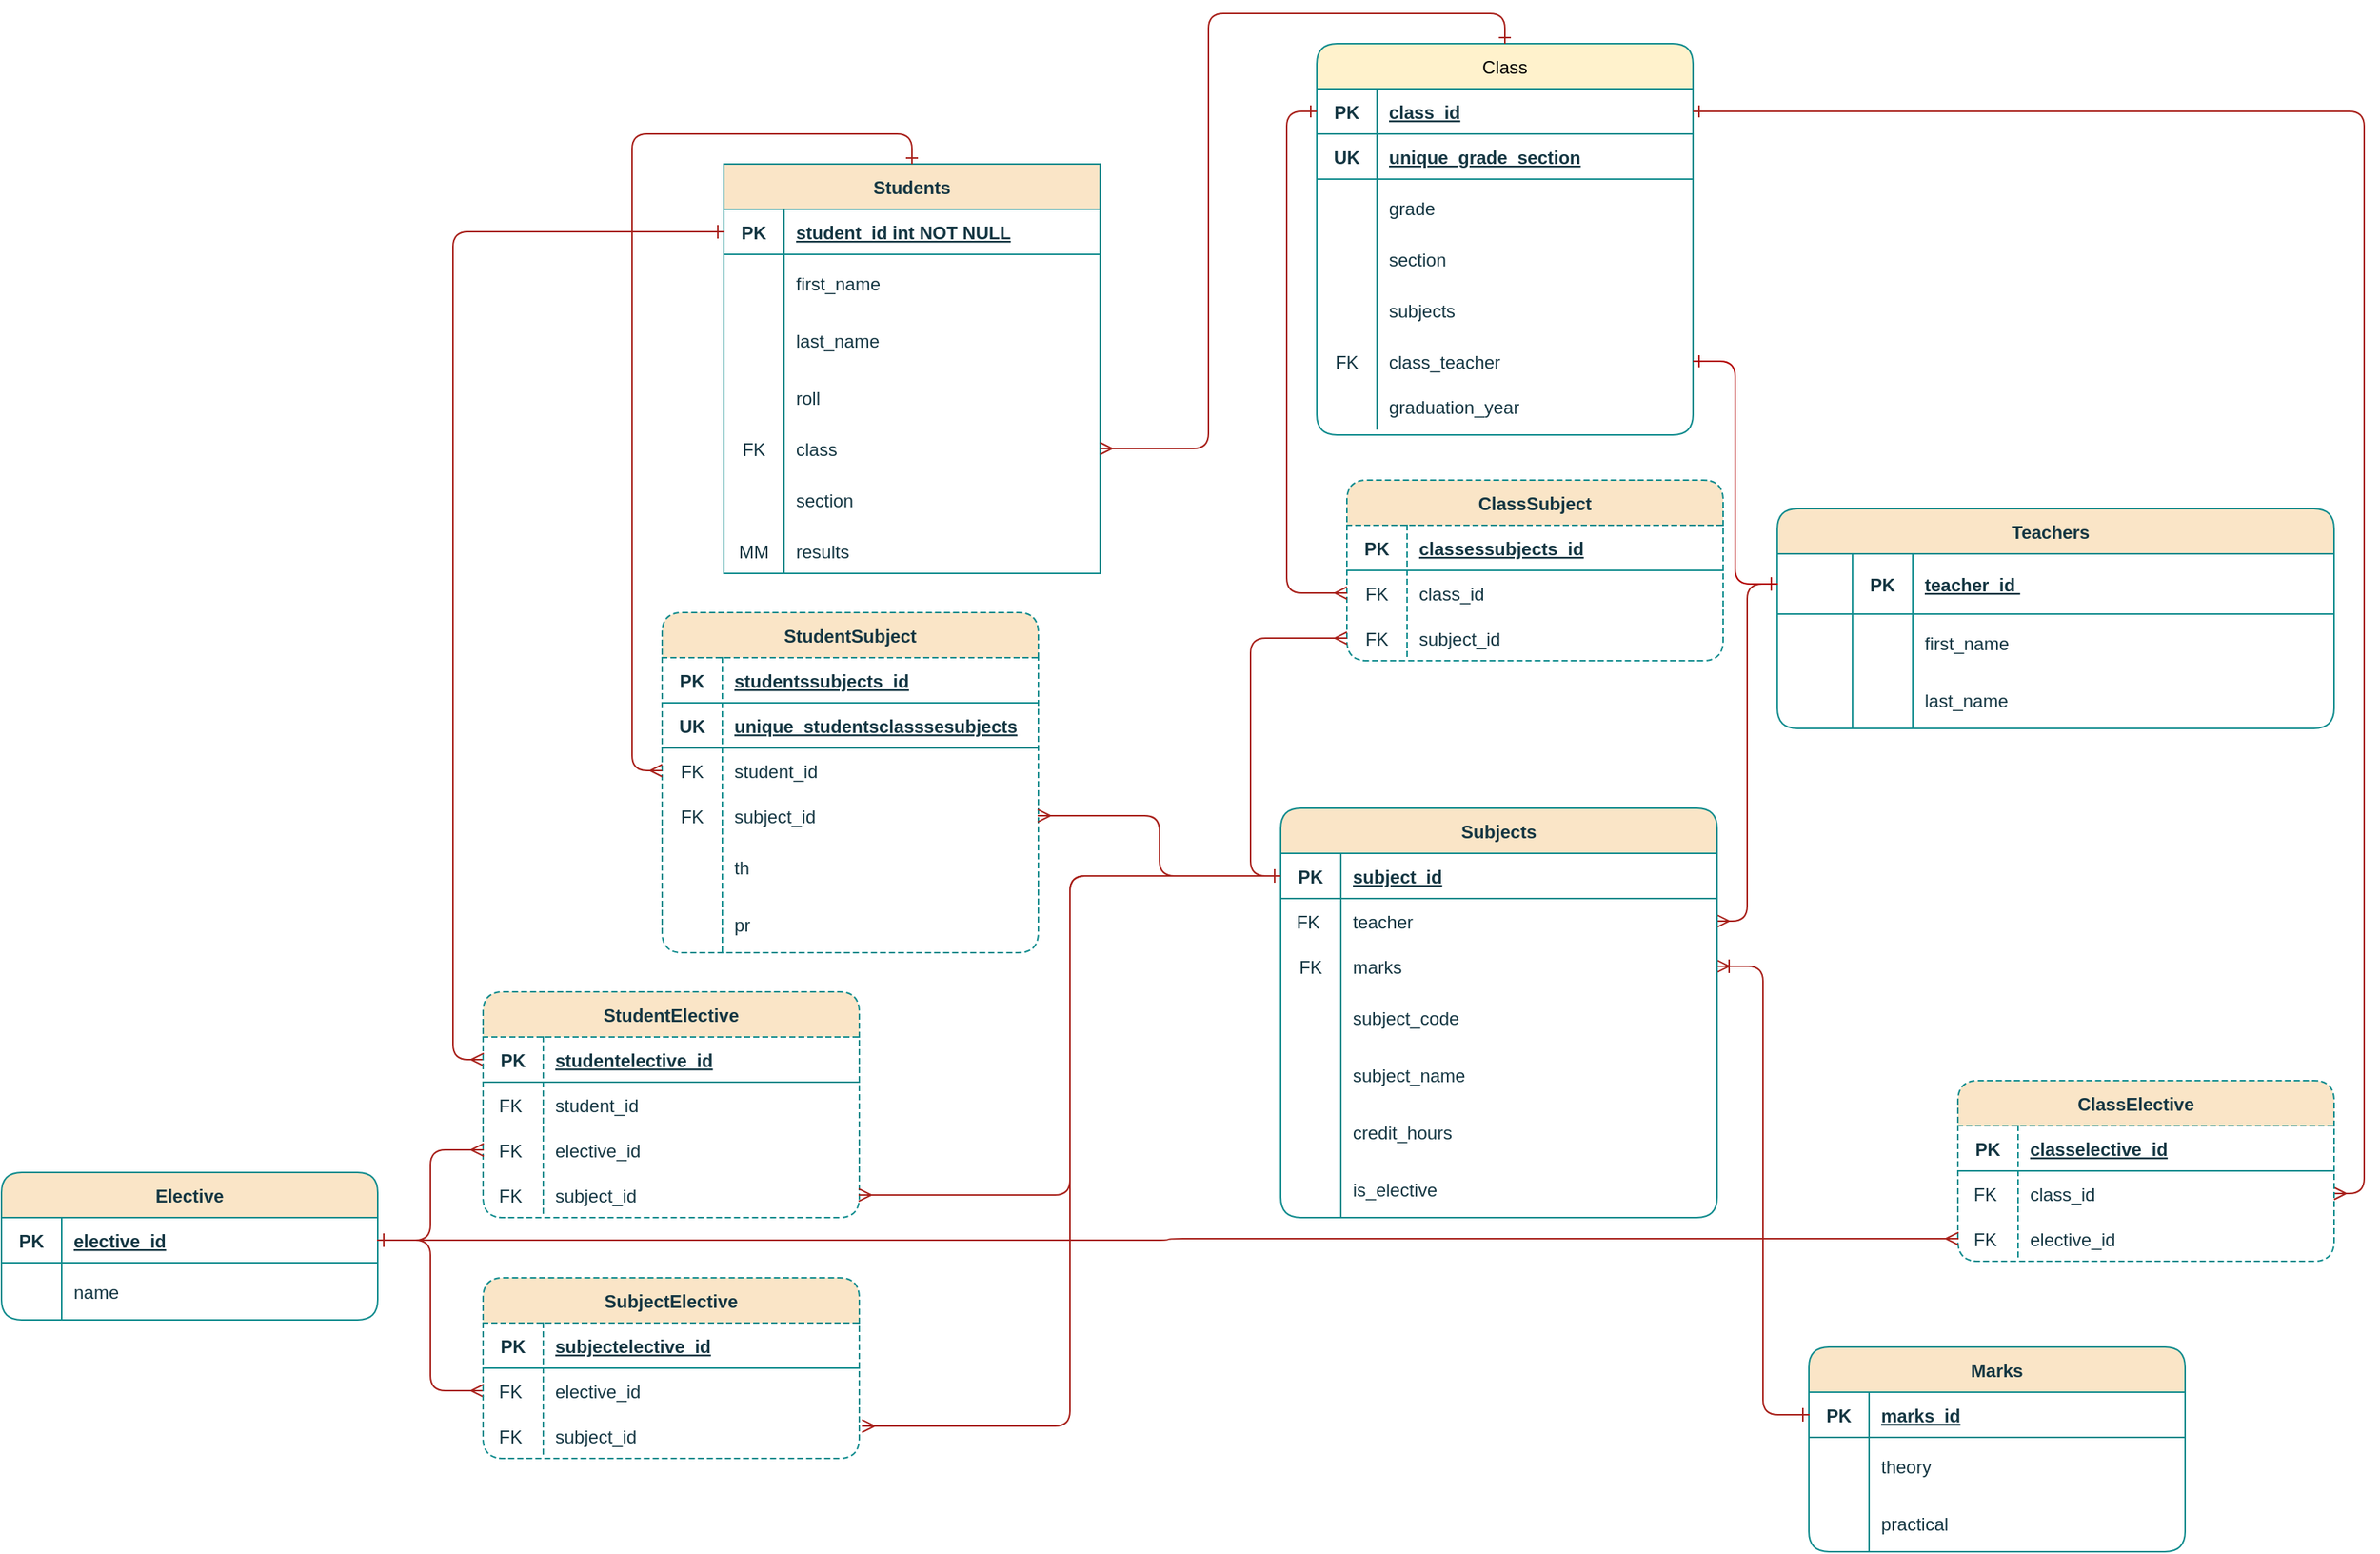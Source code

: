 <mxfile version="24.7.12">
  <diagram id="R2lEEEUBdFMjLlhIrx00" name="Page-1">
    <mxGraphModel dx="3261" dy="2156" grid="0" gridSize="10" guides="1" tooltips="1" connect="1" arrows="1" fold="1" page="1" pageScale="1" pageWidth="850" pageHeight="1100" background="none" math="0" shadow="0" extFonts="Permanent Marker^https://fonts.googleapis.com/css?family=Permanent+Marker">
      <root>
        <mxCell id="0" />
        <mxCell id="1" parent="0" />
        <mxCell id="wVWFbtOWtliaWHri5OGp-41" value="Teachers  " style="shape=table;startSize=30;container=1;collapsible=1;childLayout=tableLayout;fixedRows=1;rowLines=0;fontStyle=1;align=center;resizeLast=0;strokeColor=#0F8B8D;backgroundOutline=0;rounded=1;labelBackgroundColor=none;fillColor=#FAE5C7;fontColor=#143642;movable=1;resizable=1;rotatable=1;deletable=1;editable=1;locked=0;connectable=1;shadow=0;snapToPoint=1;fixDash=0;comic=0;linejoin=arcs;linecap=square;fixedWidth=0;" parent="1" vertex="1">
          <mxGeometry x="392" y="-716" width="370" height="146" as="geometry">
            <mxRectangle x="947" y="-200" width="130" height="30" as="alternateBounds" />
          </mxGeometry>
        </mxCell>
        <mxCell id="wVWFbtOWtliaWHri5OGp-42" value="" style="shape=partialRectangle;collapsible=0;dropTarget=0;pointerEvents=0;fillColor=none;points=[[0,0.5],[1,0.5]];portConstraint=eastwest;top=0;left=0;right=0;bottom=1;strokeColor=#0F8B8D;backgroundOutline=1;rounded=1;labelBackgroundColor=none;fontColor=#143642;linecap=square;" parent="wVWFbtOWtliaWHri5OGp-41" vertex="1">
          <mxGeometry y="30" width="370" height="40" as="geometry" />
        </mxCell>
        <mxCell id="Z-9SeM-FFV0bVszCiDq--6" value="" style="shape=partialRectangle;overflow=hidden;connectable=0;fillColor=none;top=0;left=0;bottom=0;right=0;fontStyle=1;strokeColor=#0F8B8D;backgroundOutline=1;rounded=1;labelBackgroundColor=none;fontColor=#143642;linecap=square;" parent="wVWFbtOWtliaWHri5OGp-42" vertex="1">
          <mxGeometry width="50" height="40" as="geometry">
            <mxRectangle width="50" height="40" as="alternateBounds" />
          </mxGeometry>
        </mxCell>
        <mxCell id="wVWFbtOWtliaWHri5OGp-43" value="PK" style="shape=partialRectangle;overflow=hidden;connectable=0;fillColor=none;top=0;left=0;bottom=0;right=0;fontStyle=1;strokeColor=#0F8B8D;backgroundOutline=1;rounded=1;labelBackgroundColor=none;fontColor=#143642;linecap=square;" parent="wVWFbtOWtliaWHri5OGp-42" vertex="1">
          <mxGeometry x="50" width="40" height="40" as="geometry">
            <mxRectangle width="40" height="40" as="alternateBounds" />
          </mxGeometry>
        </mxCell>
        <mxCell id="wVWFbtOWtliaWHri5OGp-44" value="teacher_id " style="shape=partialRectangle;overflow=hidden;connectable=0;fillColor=none;top=0;left=0;bottom=0;right=0;align=left;spacingLeft=6;fontStyle=5;strokeColor=#0F8B8D;backgroundOutline=1;rounded=1;labelBackgroundColor=none;fontColor=#143642;linecap=square;" parent="wVWFbtOWtliaWHri5OGp-42" vertex="1">
          <mxGeometry x="90" width="280" height="40" as="geometry">
            <mxRectangle width="280" height="40" as="alternateBounds" />
          </mxGeometry>
        </mxCell>
        <mxCell id="wVWFbtOWtliaWHri5OGp-45" value="" style="shape=partialRectangle;collapsible=0;dropTarget=0;pointerEvents=0;fillColor=none;points=[[0,0.5],[1,0.5]];portConstraint=eastwest;top=0;left=0;right=0;bottom=0;strokeColor=#0F8B8D;backgroundOutline=1;rounded=1;labelBackgroundColor=none;fontColor=#143642;linecap=square;" parent="wVWFbtOWtliaWHri5OGp-41" vertex="1">
          <mxGeometry y="70" width="370" height="38" as="geometry" />
        </mxCell>
        <mxCell id="Z-9SeM-FFV0bVszCiDq--7" value="" style="shape=partialRectangle;overflow=hidden;connectable=0;fillColor=none;top=0;left=0;bottom=0;right=0;strokeColor=#0F8B8D;backgroundOutline=1;rounded=1;labelBackgroundColor=none;fontColor=#143642;linecap=square;" parent="wVWFbtOWtliaWHri5OGp-45" vertex="1">
          <mxGeometry width="50" height="38" as="geometry">
            <mxRectangle width="50" height="38" as="alternateBounds" />
          </mxGeometry>
        </mxCell>
        <mxCell id="wVWFbtOWtliaWHri5OGp-46" value="" style="shape=partialRectangle;overflow=hidden;connectable=0;fillColor=none;top=0;left=0;bottom=0;right=0;strokeColor=#0F8B8D;backgroundOutline=1;rounded=1;labelBackgroundColor=none;fontColor=#143642;linecap=square;" parent="wVWFbtOWtliaWHri5OGp-45" vertex="1">
          <mxGeometry x="50" width="40" height="38" as="geometry">
            <mxRectangle width="40" height="38" as="alternateBounds" />
          </mxGeometry>
        </mxCell>
        <mxCell id="wVWFbtOWtliaWHri5OGp-47" value="first_name" style="shape=partialRectangle;overflow=hidden;connectable=0;fillColor=none;top=0;left=0;bottom=0;right=0;align=left;spacingLeft=6;strokeColor=#0F8B8D;backgroundOutline=1;rounded=1;labelBackgroundColor=none;fontColor=#143642;linecap=square;" parent="wVWFbtOWtliaWHri5OGp-45" vertex="1">
          <mxGeometry x="90" width="280" height="38" as="geometry">
            <mxRectangle width="280" height="38" as="alternateBounds" />
          </mxGeometry>
        </mxCell>
        <mxCell id="wVWFbtOWtliaWHri5OGp-48" value="" style="shape=partialRectangle;collapsible=0;dropTarget=0;pointerEvents=0;fillColor=none;points=[[0,0.5],[1,0.5]];portConstraint=eastwest;top=0;left=0;right=0;bottom=0;strokeColor=#0F8B8D;backgroundOutline=1;rounded=1;labelBackgroundColor=none;fontColor=#143642;linecap=square;" parent="wVWFbtOWtliaWHri5OGp-41" vertex="1">
          <mxGeometry y="108" width="370" height="38" as="geometry" />
        </mxCell>
        <mxCell id="Z-9SeM-FFV0bVszCiDq--8" style="shape=partialRectangle;overflow=hidden;connectable=0;fillColor=none;top=0;left=0;bottom=0;right=0;strokeColor=#0F8B8D;backgroundOutline=1;rounded=1;labelBackgroundColor=none;fontColor=#143642;linecap=square;" parent="wVWFbtOWtliaWHri5OGp-48" vertex="1">
          <mxGeometry width="50" height="38" as="geometry">
            <mxRectangle width="50" height="38" as="alternateBounds" />
          </mxGeometry>
        </mxCell>
        <mxCell id="wVWFbtOWtliaWHri5OGp-49" value="" style="shape=partialRectangle;overflow=hidden;connectable=0;fillColor=none;top=0;left=0;bottom=0;right=0;strokeColor=#0F8B8D;backgroundOutline=1;rounded=1;labelBackgroundColor=none;fontColor=#143642;linecap=square;" parent="wVWFbtOWtliaWHri5OGp-48" vertex="1">
          <mxGeometry x="50" width="40" height="38" as="geometry">
            <mxRectangle width="40" height="38" as="alternateBounds" />
          </mxGeometry>
        </mxCell>
        <mxCell id="wVWFbtOWtliaWHri5OGp-50" value="last_name" style="shape=partialRectangle;overflow=hidden;connectable=0;fillColor=none;top=0;left=0;bottom=0;right=0;align=left;spacingLeft=6;strokeColor=#0F8B8D;backgroundOutline=1;rounded=1;labelBackgroundColor=none;fontColor=#143642;linecap=square;" parent="wVWFbtOWtliaWHri5OGp-48" vertex="1">
          <mxGeometry x="90" width="280" height="38" as="geometry">
            <mxRectangle width="280" height="38" as="alternateBounds" />
          </mxGeometry>
        </mxCell>
        <mxCell id="wVWFbtOWtliaWHri5OGp-61" value="Marks" style="shape=table;startSize=30;container=1;collapsible=1;childLayout=tableLayout;fixedRows=1;rowLines=0;fontStyle=1;align=center;resizeLast=0;strokeColor=#0F8B8D;backgroundOutline=0;rounded=1;labelBackgroundColor=none;fillColor=#FAE5C7;fontColor=#143642;movable=1;resizable=1;rotatable=1;deletable=1;editable=1;locked=0;connectable=1;shadow=0;snapToPoint=1;fixDash=0;comic=0;linejoin=arcs;linecap=square;" parent="1" vertex="1">
          <mxGeometry x="413" y="-159" width="250" height="136" as="geometry">
            <mxRectangle x="1000" y="-30" width="70" height="30" as="alternateBounds" />
          </mxGeometry>
        </mxCell>
        <mxCell id="wVWFbtOWtliaWHri5OGp-62" value="" style="shape=partialRectangle;collapsible=0;dropTarget=0;pointerEvents=0;fillColor=none;points=[[0,0.5],[1,0.5]];portConstraint=eastwest;top=0;left=0;right=0;bottom=1;strokeColor=#0F8B8D;backgroundOutline=1;rounded=1;labelBackgroundColor=none;fontColor=#143642;linecap=square;" parent="wVWFbtOWtliaWHri5OGp-61" vertex="1">
          <mxGeometry y="30" width="250" height="30" as="geometry" />
        </mxCell>
        <mxCell id="wVWFbtOWtliaWHri5OGp-63" value="PK" style="shape=partialRectangle;overflow=hidden;connectable=0;fillColor=none;top=0;left=0;bottom=0;right=0;fontStyle=1;strokeColor=#0F8B8D;backgroundOutline=1;rounded=1;labelBackgroundColor=none;fontColor=#143642;linecap=square;" parent="wVWFbtOWtliaWHri5OGp-62" vertex="1">
          <mxGeometry width="40" height="30" as="geometry">
            <mxRectangle width="40" height="30" as="alternateBounds" />
          </mxGeometry>
        </mxCell>
        <mxCell id="wVWFbtOWtliaWHri5OGp-64" value="marks_id" style="shape=partialRectangle;overflow=hidden;connectable=0;fillColor=none;top=0;left=0;bottom=0;right=0;align=left;spacingLeft=6;fontStyle=5;strokeColor=#0F8B8D;backgroundOutline=1;rounded=1;labelBackgroundColor=none;fontColor=#143642;linecap=square;" parent="wVWFbtOWtliaWHri5OGp-62" vertex="1">
          <mxGeometry x="40" width="210" height="30" as="geometry">
            <mxRectangle width="210" height="30" as="alternateBounds" />
          </mxGeometry>
        </mxCell>
        <mxCell id="wVWFbtOWtliaWHri5OGp-71" value="" style="shape=partialRectangle;collapsible=0;dropTarget=0;pointerEvents=0;fillColor=none;points=[[0,0.5],[1,0.5]];portConstraint=eastwest;top=0;left=0;right=0;bottom=0;strokeColor=#0F8B8D;backgroundOutline=1;rounded=1;labelBackgroundColor=none;fontColor=#143642;linecap=square;" parent="wVWFbtOWtliaWHri5OGp-61" vertex="1">
          <mxGeometry y="60" width="250" height="38" as="geometry" />
        </mxCell>
        <mxCell id="wVWFbtOWtliaWHri5OGp-72" value="" style="shape=partialRectangle;overflow=hidden;connectable=0;fillColor=none;top=0;left=0;bottom=0;right=0;strokeColor=#0F8B8D;backgroundOutline=1;rounded=1;labelBackgroundColor=none;fontColor=#143642;linecap=square;" parent="wVWFbtOWtliaWHri5OGp-71" vertex="1">
          <mxGeometry width="40" height="38" as="geometry">
            <mxRectangle width="40" height="38" as="alternateBounds" />
          </mxGeometry>
        </mxCell>
        <mxCell id="wVWFbtOWtliaWHri5OGp-73" value="theory" style="shape=partialRectangle;overflow=hidden;connectable=0;fillColor=none;top=0;left=0;bottom=0;right=0;align=left;spacingLeft=6;strokeColor=#0F8B8D;backgroundOutline=1;rounded=1;labelBackgroundColor=none;fontColor=#143642;linecap=square;" parent="wVWFbtOWtliaWHri5OGp-71" vertex="1">
          <mxGeometry x="40" width="210" height="38" as="geometry">
            <mxRectangle width="210" height="38" as="alternateBounds" />
          </mxGeometry>
        </mxCell>
        <mxCell id="wVWFbtOWtliaWHri5OGp-74" value="" style="shape=partialRectangle;collapsible=0;dropTarget=0;pointerEvents=0;fillColor=none;points=[[0,0.5],[1,0.5]];portConstraint=eastwest;top=0;left=0;right=0;bottom=0;strokeColor=#0F8B8D;backgroundOutline=1;rounded=1;labelBackgroundColor=none;fontColor=#143642;linecap=square;" parent="wVWFbtOWtliaWHri5OGp-61" vertex="1">
          <mxGeometry y="98" width="250" height="38" as="geometry" />
        </mxCell>
        <mxCell id="wVWFbtOWtliaWHri5OGp-75" value="" style="shape=partialRectangle;overflow=hidden;connectable=0;fillColor=none;top=0;left=0;bottom=0;right=0;strokeColor=#0F8B8D;backgroundOutline=1;rounded=1;labelBackgroundColor=none;fontColor=#143642;linecap=square;" parent="wVWFbtOWtliaWHri5OGp-74" vertex="1">
          <mxGeometry width="40" height="38" as="geometry">
            <mxRectangle width="40" height="38" as="alternateBounds" />
          </mxGeometry>
        </mxCell>
        <mxCell id="wVWFbtOWtliaWHri5OGp-76" value="practical" style="shape=partialRectangle;overflow=hidden;connectable=0;fillColor=none;top=0;left=0;bottom=0;right=0;align=left;spacingLeft=6;strokeColor=#0F8B8D;backgroundOutline=1;rounded=1;labelBackgroundColor=none;fontColor=#143642;linecap=square;" parent="wVWFbtOWtliaWHri5OGp-74" vertex="1">
          <mxGeometry x="40" width="210" height="38" as="geometry">
            <mxRectangle width="210" height="38" as="alternateBounds" />
          </mxGeometry>
        </mxCell>
        <mxCell id="C-vyLk0tnHw3VtMMgP7b-23" value="Students" style="shape=table;startSize=30;container=1;collapsible=1;childLayout=tableLayout;fixedRows=1;rowLines=0;fontStyle=1;align=center;resizeLast=0;strokeColor=#0F8B8D;backgroundOutline=0;rounded=1;labelBackgroundColor=none;fillColor=#FAE5C7;fontColor=#143642;movable=1;resizable=1;rotatable=1;deletable=1;editable=1;locked=0;connectable=1;shadow=0;snapToPoint=1;fixDash=0;comic=0;linejoin=arcs;arcSize=0;linecap=square;" parent="1" vertex="1">
          <mxGeometry x="-308" y="-945" width="250" height="272" as="geometry">
            <mxRectangle x="823" y="120.0" width="90" height="30" as="alternateBounds" />
          </mxGeometry>
        </mxCell>
        <mxCell id="C-vyLk0tnHw3VtMMgP7b-24" value="" style="shape=partialRectangle;collapsible=0;dropTarget=0;pointerEvents=0;fillColor=none;points=[[0,0.5],[1,0.5]];portConstraint=eastwest;top=0;left=0;right=0;bottom=1;strokeColor=#0F8B8D;backgroundOutline=1;rounded=1;labelBackgroundColor=none;fontColor=#143642;linecap=square;" parent="C-vyLk0tnHw3VtMMgP7b-23" vertex="1">
          <mxGeometry y="30" width="250" height="30" as="geometry" />
        </mxCell>
        <mxCell id="C-vyLk0tnHw3VtMMgP7b-25" value="PK" style="shape=partialRectangle;overflow=hidden;connectable=0;fillColor=none;top=0;left=0;bottom=0;right=0;fontStyle=1;strokeColor=#0F8B8D;backgroundOutline=1;rounded=1;labelBackgroundColor=none;fontColor=#143642;linecap=square;autosize=1;movableLabel=0;fixedWidth=0;treeMoving=0;treeFolding=0;comic=0;deletable=0;" parent="C-vyLk0tnHw3VtMMgP7b-24" vertex="1">
          <mxGeometry width="40" height="30" as="geometry">
            <mxRectangle width="40" height="30" as="alternateBounds" />
          </mxGeometry>
        </mxCell>
        <mxCell id="C-vyLk0tnHw3VtMMgP7b-26" value="student_id int NOT NULL " style="shape=partialRectangle;overflow=hidden;connectable=0;fillColor=none;top=0;left=0;bottom=0;right=0;align=left;spacingLeft=6;fontStyle=5;strokeColor=#0F8B8D;backgroundOutline=1;rounded=1;labelBackgroundColor=none;fontColor=#143642;linecap=square;" parent="C-vyLk0tnHw3VtMMgP7b-24" vertex="1">
          <mxGeometry x="40" width="210" height="30" as="geometry">
            <mxRectangle width="210" height="30" as="alternateBounds" />
          </mxGeometry>
        </mxCell>
        <mxCell id="C-vyLk0tnHw3VtMMgP7b-27" value="" style="shape=partialRectangle;collapsible=0;dropTarget=0;pointerEvents=0;fillColor=none;points=[[0,0.5],[1,0.5]];portConstraint=eastwest;top=0;left=0;right=0;bottom=0;strokeColor=#0F8B8D;backgroundOutline=1;rounded=1;labelBackgroundColor=none;fontColor=#143642;linecap=square;" parent="C-vyLk0tnHw3VtMMgP7b-23" vertex="1">
          <mxGeometry y="60" width="250" height="38" as="geometry" />
        </mxCell>
        <mxCell id="C-vyLk0tnHw3VtMMgP7b-28" value="" style="shape=partialRectangle;overflow=hidden;connectable=0;fillColor=none;top=0;left=0;bottom=0;right=0;strokeColor=#0F8B8D;backgroundOutline=1;rounded=1;labelBackgroundColor=none;fontColor=#143642;linecap=square;autosize=1;movableLabel=0;fixedWidth=0;treeMoving=0;treeFolding=0;comic=0;deletable=0;" parent="C-vyLk0tnHw3VtMMgP7b-27" vertex="1">
          <mxGeometry width="40" height="38" as="geometry">
            <mxRectangle width="40" height="38" as="alternateBounds" />
          </mxGeometry>
        </mxCell>
        <mxCell id="C-vyLk0tnHw3VtMMgP7b-29" value="first_name" style="shape=partialRectangle;overflow=hidden;connectable=0;fillColor=none;top=0;left=0;bottom=0;right=0;align=left;spacingLeft=6;strokeColor=#0F8B8D;backgroundOutline=1;rounded=1;labelBackgroundColor=none;fontColor=#143642;linecap=square;" parent="C-vyLk0tnHw3VtMMgP7b-27" vertex="1">
          <mxGeometry x="40" width="210" height="38" as="geometry">
            <mxRectangle width="210" height="38" as="alternateBounds" />
          </mxGeometry>
        </mxCell>
        <mxCell id="wVWFbtOWtliaWHri5OGp-1" value="" style="shape=partialRectangle;collapsible=0;dropTarget=0;pointerEvents=0;fillColor=none;points=[[0,0.5],[1,0.5]];portConstraint=eastwest;top=0;left=0;right=0;bottom=0;strokeColor=#0F8B8D;backgroundOutline=1;rounded=1;labelBackgroundColor=none;fontColor=#143642;linecap=square;" parent="C-vyLk0tnHw3VtMMgP7b-23" vertex="1">
          <mxGeometry y="98" width="250" height="38" as="geometry" />
        </mxCell>
        <mxCell id="wVWFbtOWtliaWHri5OGp-2" value="" style="shape=partialRectangle;overflow=hidden;connectable=0;fillColor=none;top=0;left=0;bottom=0;right=0;strokeColor=#0F8B8D;backgroundOutline=1;rounded=1;labelBackgroundColor=none;fontColor=#143642;linecap=square;autosize=1;movableLabel=0;fixedWidth=0;treeMoving=0;treeFolding=0;comic=0;deletable=0;" parent="wVWFbtOWtliaWHri5OGp-1" vertex="1">
          <mxGeometry width="40" height="38" as="geometry">
            <mxRectangle width="40" height="38" as="alternateBounds" />
          </mxGeometry>
        </mxCell>
        <mxCell id="wVWFbtOWtliaWHri5OGp-3" value="last_name" style="shape=partialRectangle;overflow=hidden;connectable=0;fillColor=none;top=0;left=0;bottom=0;right=0;align=left;spacingLeft=6;strokeColor=#0F8B8D;backgroundOutline=1;rounded=1;labelBackgroundColor=none;fontColor=#143642;linecap=square;" parent="wVWFbtOWtliaWHri5OGp-1" vertex="1">
          <mxGeometry x="40" width="210" height="38" as="geometry">
            <mxRectangle width="210" height="38" as="alternateBounds" />
          </mxGeometry>
        </mxCell>
        <mxCell id="wVWFbtOWtliaWHri5OGp-4" value="" style="shape=partialRectangle;collapsible=0;dropTarget=0;pointerEvents=0;fillColor=none;points=[[0,0.5],[1,0.5]];portConstraint=eastwest;top=0;left=0;right=0;bottom=0;strokeColor=#0F8B8D;backgroundOutline=1;rounded=1;labelBackgroundColor=none;fontColor=#143642;linecap=square;" parent="C-vyLk0tnHw3VtMMgP7b-23" vertex="1">
          <mxGeometry y="136" width="250" height="38" as="geometry" />
        </mxCell>
        <mxCell id="wVWFbtOWtliaWHri5OGp-5" value="" style="shape=partialRectangle;overflow=hidden;connectable=0;fillColor=none;top=0;left=0;bottom=0;right=0;strokeColor=#0F8B8D;backgroundOutline=1;rounded=1;labelBackgroundColor=none;fontColor=#143642;linecap=square;autosize=1;movableLabel=0;fixedWidth=0;treeMoving=0;treeFolding=0;comic=0;deletable=0;" parent="wVWFbtOWtliaWHri5OGp-4" vertex="1">
          <mxGeometry width="40" height="38" as="geometry">
            <mxRectangle width="40" height="38" as="alternateBounds" />
          </mxGeometry>
        </mxCell>
        <mxCell id="wVWFbtOWtliaWHri5OGp-6" value="roll" style="shape=partialRectangle;overflow=hidden;connectable=0;fillColor=none;top=0;left=0;bottom=0;right=0;align=left;spacingLeft=6;strokeColor=#0F8B8D;backgroundOutline=1;rounded=1;labelBackgroundColor=none;fontColor=#143642;linecap=square;" parent="wVWFbtOWtliaWHri5OGp-4" vertex="1">
          <mxGeometry x="40" width="210" height="38" as="geometry">
            <mxRectangle width="210" height="38" as="alternateBounds" />
          </mxGeometry>
        </mxCell>
        <mxCell id="wVWFbtOWtliaWHri5OGp-13" value="" style="shape=partialRectangle;collapsible=0;dropTarget=0;pointerEvents=0;fillColor=none;points=[[0,0.5],[1,0.5]];portConstraint=eastwest;top=0;left=0;right=0;bottom=0;strokeColor=#0F8B8D;backgroundOutline=1;rounded=1;labelBackgroundColor=none;fontColor=#143642;linecap=square;" parent="C-vyLk0tnHw3VtMMgP7b-23" vertex="1">
          <mxGeometry y="174" width="250" height="30" as="geometry" />
        </mxCell>
        <mxCell id="wVWFbtOWtliaWHri5OGp-14" value="FK" style="shape=partialRectangle;overflow=hidden;connectable=0;fillColor=none;top=0;left=0;bottom=0;right=0;strokeColor=#0F8B8D;backgroundOutline=1;rounded=1;labelBackgroundColor=none;fontColor=#143642;linecap=square;autosize=1;movableLabel=0;fixedWidth=0;treeMoving=0;treeFolding=0;comic=0;deletable=0;" parent="wVWFbtOWtliaWHri5OGp-13" vertex="1">
          <mxGeometry width="40" height="30" as="geometry">
            <mxRectangle width="40" height="30" as="alternateBounds" />
          </mxGeometry>
        </mxCell>
        <mxCell id="wVWFbtOWtliaWHri5OGp-15" value="class" style="shape=partialRectangle;overflow=hidden;connectable=0;fillColor=none;top=0;left=0;bottom=0;right=0;align=left;spacingLeft=6;strokeColor=#0F8B8D;backgroundOutline=1;rounded=1;labelBackgroundColor=none;fontColor=#143642;linecap=square;" parent="wVWFbtOWtliaWHri5OGp-13" vertex="1">
          <mxGeometry x="40" width="210" height="30" as="geometry">
            <mxRectangle width="210" height="30" as="alternateBounds" />
          </mxGeometry>
        </mxCell>
        <mxCell id="wVWFbtOWtliaWHri5OGp-16" value="" style="shape=partialRectangle;collapsible=0;dropTarget=0;pointerEvents=0;fillColor=none;points=[[0,0.5],[1,0.5]];portConstraint=eastwest;top=0;left=0;right=0;bottom=0;strokeColor=#0F8B8D;backgroundOutline=1;rounded=1;labelBackgroundColor=none;fontColor=#143642;linecap=square;" parent="C-vyLk0tnHw3VtMMgP7b-23" vertex="1">
          <mxGeometry y="204" width="250" height="38" as="geometry" />
        </mxCell>
        <mxCell id="wVWFbtOWtliaWHri5OGp-17" value="" style="shape=partialRectangle;overflow=hidden;connectable=0;fillColor=none;top=0;left=0;bottom=0;right=0;strokeColor=#0F8B8D;backgroundOutline=1;rounded=1;labelBackgroundColor=none;fontColor=#143642;linecap=square;autosize=1;movableLabel=0;fixedWidth=0;treeMoving=0;treeFolding=0;comic=0;deletable=0;" parent="wVWFbtOWtliaWHri5OGp-16" vertex="1">
          <mxGeometry width="40" height="38" as="geometry">
            <mxRectangle width="40" height="38" as="alternateBounds" />
          </mxGeometry>
        </mxCell>
        <mxCell id="wVWFbtOWtliaWHri5OGp-18" value="section" style="shape=partialRectangle;overflow=hidden;connectable=0;fillColor=none;top=0;left=0;bottom=0;right=0;align=left;spacingLeft=6;strokeColor=#0F8B8D;backgroundOutline=1;rounded=1;labelBackgroundColor=none;fontColor=#143642;linecap=square;" parent="wVWFbtOWtliaWHri5OGp-16" vertex="1">
          <mxGeometry x="40" width="210" height="38" as="geometry">
            <mxRectangle width="210" height="38" as="alternateBounds" />
          </mxGeometry>
        </mxCell>
        <mxCell id="2qvcOWGBDOMqWSujJLUs-107" value="" style="shape=partialRectangle;collapsible=0;dropTarget=0;pointerEvents=0;fillColor=none;points=[[0,0.5],[1,0.5]];portConstraint=eastwest;top=0;left=0;right=0;bottom=0;strokeColor=#0F8B8D;backgroundOutline=1;rounded=1;labelBackgroundColor=none;fontColor=#143642;linecap=square;" parent="C-vyLk0tnHw3VtMMgP7b-23" vertex="1">
          <mxGeometry y="242" width="250" height="30" as="geometry" />
        </mxCell>
        <mxCell id="2qvcOWGBDOMqWSujJLUs-108" value="MM" style="shape=partialRectangle;overflow=hidden;connectable=0;fillColor=none;top=0;left=0;bottom=0;right=0;strokeColor=#0F8B8D;backgroundOutline=1;rounded=1;labelBackgroundColor=none;fontColor=#143642;linecap=square;autosize=1;movableLabel=0;fixedWidth=0;treeMoving=0;treeFolding=0;comic=0;deletable=0;" parent="2qvcOWGBDOMqWSujJLUs-107" vertex="1">
          <mxGeometry width="40" height="30" as="geometry">
            <mxRectangle width="40" height="30" as="alternateBounds" />
          </mxGeometry>
        </mxCell>
        <mxCell id="2qvcOWGBDOMqWSujJLUs-109" value="results" style="shape=partialRectangle;overflow=hidden;connectable=0;fillColor=none;top=0;left=0;bottom=0;right=0;align=left;spacingLeft=6;strokeColor=#0F8B8D;backgroundOutline=1;rounded=1;labelBackgroundColor=none;fontColor=#143642;linecap=square;" parent="2qvcOWGBDOMqWSujJLUs-107" vertex="1">
          <mxGeometry x="40" width="210" height="30" as="geometry">
            <mxRectangle width="210" height="30" as="alternateBounds" />
          </mxGeometry>
        </mxCell>
        <mxCell id="wVWFbtOWtliaWHri5OGp-60" value="" style="edgeStyle=orthogonalEdgeStyle;rounded=1;orthogonalLoop=1;jettySize=auto;html=1;startArrow=ERmany;startFill=0;endArrow=ERone;endFill=0;entryDx=0;entryDy=0;strokeColor=#A8201A;backgroundOutline=0;labelBackgroundColor=none;fontColor=default;movable=1;resizable=1;rotatable=1;deletable=1;editable=1;locked=0;connectable=1;shadow=0;snapToPoint=1;fixDash=0;comic=0;linejoin=arcs;linecap=square;" parent="1" source="wVWFbtOWtliaWHri5OGp-31" target="wVWFbtOWtliaWHri5OGp-42" edge="1">
          <mxGeometry relative="1" as="geometry" />
        </mxCell>
        <mxCell id="2qvcOWGBDOMqWSujJLUs-27" value="Class" style="shape=table;startSize=30;container=1;collapsible=1;childLayout=tableLayout;fixedRows=1;rowLines=0;align=center;resizeLast=0;strokeColor=#0F8B8D;backgroundOutline=0;rounded=1;fillColor=#FFF2CC;movable=1;resizable=1;rotatable=1;deletable=1;editable=1;locked=0;connectable=1;shadow=0;snapToPoint=1;fixDash=0;comic=0;linejoin=arcs;linecap=square;swimlaneLine=1;swimlaneFillColor=none;" parent="1" vertex="1">
          <mxGeometry x="86" y="-1025" width="250" height="260" as="geometry">
            <mxRectangle x="713" y="120.0" width="70" height="30" as="alternateBounds" />
          </mxGeometry>
        </mxCell>
        <mxCell id="2qvcOWGBDOMqWSujJLUs-28" value="" style="shape=partialRectangle;collapsible=0;dropTarget=0;pointerEvents=0;fillColor=none;points=[[0,0.5],[1,0.5]];portConstraint=eastwest;top=0;left=0;right=0;bottom=1;strokeColor=#0F8B8D;backgroundOutline=1;rounded=1;labelBackgroundColor=none;fontColor=#143642;linecap=square;" parent="2qvcOWGBDOMqWSujJLUs-27" vertex="1">
          <mxGeometry y="30" width="250" height="30" as="geometry" />
        </mxCell>
        <mxCell id="2qvcOWGBDOMqWSujJLUs-29" value="PK" style="shape=partialRectangle;overflow=hidden;connectable=0;fillColor=none;top=0;left=0;bottom=0;right=0;fontStyle=1;strokeColor=#0F8B8D;backgroundOutline=1;rounded=1;labelBackgroundColor=none;fontColor=#143642;linecap=square;" parent="2qvcOWGBDOMqWSujJLUs-28" vertex="1">
          <mxGeometry width="40" height="30" as="geometry">
            <mxRectangle width="40" height="30" as="alternateBounds" />
          </mxGeometry>
        </mxCell>
        <mxCell id="2qvcOWGBDOMqWSujJLUs-30" value="class_id" style="shape=partialRectangle;overflow=hidden;connectable=0;fillColor=none;top=0;left=0;bottom=0;right=0;align=left;spacingLeft=6;fontStyle=5;strokeColor=#0F8B8D;backgroundOutline=1;rounded=1;labelBackgroundColor=none;fontColor=#143642;linecap=square;" parent="2qvcOWGBDOMqWSujJLUs-28" vertex="1">
          <mxGeometry x="40" width="210" height="30" as="geometry">
            <mxRectangle width="210" height="30" as="alternateBounds" />
          </mxGeometry>
        </mxCell>
        <mxCell id="2qvcOWGBDOMqWSujJLUs-54" value="" style="shape=partialRectangle;collapsible=0;dropTarget=0;pointerEvents=0;fillColor=none;points=[[0,0.5],[1,0.5]];portConstraint=eastwest;top=0;left=0;right=0;bottom=1;strokeColor=#0F8B8D;backgroundOutline=1;rounded=1;labelBackgroundColor=none;fontColor=#143642;linecap=square;" parent="2qvcOWGBDOMqWSujJLUs-27" vertex="1">
          <mxGeometry y="60" width="250" height="30" as="geometry" />
        </mxCell>
        <mxCell id="2qvcOWGBDOMqWSujJLUs-55" value="UK" style="shape=partialRectangle;overflow=hidden;connectable=0;fillColor=none;top=0;left=0;bottom=0;right=0;fontStyle=1;strokeColor=#0F8B8D;backgroundOutline=1;rounded=1;labelBackgroundColor=none;fontColor=#143642;linecap=square;" parent="2qvcOWGBDOMqWSujJLUs-54" vertex="1">
          <mxGeometry width="40" height="30" as="geometry">
            <mxRectangle width="40" height="30" as="alternateBounds" />
          </mxGeometry>
        </mxCell>
        <mxCell id="2qvcOWGBDOMqWSujJLUs-56" value="unique_grade_section" style="shape=partialRectangle;overflow=hidden;connectable=0;fillColor=none;top=0;left=0;bottom=0;right=0;align=left;spacingLeft=6;fontStyle=5;strokeColor=#0F8B8D;backgroundOutline=1;rounded=1;labelBackgroundColor=none;fontColor=#143642;linecap=square;" parent="2qvcOWGBDOMqWSujJLUs-54" vertex="1">
          <mxGeometry x="40" width="210" height="30" as="geometry">
            <mxRectangle width="210" height="30" as="alternateBounds" />
          </mxGeometry>
        </mxCell>
        <mxCell id="2qvcOWGBDOMqWSujJLUs-31" value="" style="shape=partialRectangle;collapsible=0;dropTarget=0;pointerEvents=0;fillColor=none;points=[[0,0.5],[1,0.5]];portConstraint=eastwest;top=0;left=0;right=0;bottom=0;strokeColor=#0F8B8D;backgroundOutline=1;rounded=1;labelBackgroundColor=none;fontColor=#143642;linecap=square;" parent="2qvcOWGBDOMqWSujJLUs-27" vertex="1">
          <mxGeometry y="90" width="250" height="38" as="geometry" />
        </mxCell>
        <mxCell id="2qvcOWGBDOMqWSujJLUs-32" value="" style="shape=partialRectangle;overflow=hidden;connectable=0;fillColor=none;top=0;left=0;bottom=0;right=0;strokeColor=#0F8B8D;backgroundOutline=1;rounded=1;labelBackgroundColor=none;fontColor=#143642;linecap=square;" parent="2qvcOWGBDOMqWSujJLUs-31" vertex="1">
          <mxGeometry width="40" height="38" as="geometry">
            <mxRectangle width="40" height="38" as="alternateBounds" />
          </mxGeometry>
        </mxCell>
        <mxCell id="2qvcOWGBDOMqWSujJLUs-33" value="grade  " style="shape=partialRectangle;overflow=hidden;connectable=0;fillColor=none;top=0;left=0;bottom=0;right=0;align=left;spacingLeft=6;strokeColor=#0F8B8D;backgroundOutline=1;rounded=1;labelBackgroundColor=none;fontColor=#143642;linecap=square;" parent="2qvcOWGBDOMqWSujJLUs-31" vertex="1">
          <mxGeometry x="40" width="210" height="38" as="geometry">
            <mxRectangle width="210" height="38" as="alternateBounds" />
          </mxGeometry>
        </mxCell>
        <mxCell id="2qvcOWGBDOMqWSujJLUs-51" value="" style="shape=partialRectangle;collapsible=0;dropTarget=0;pointerEvents=0;fillColor=none;points=[[0,0.5],[1,0.5]];portConstraint=eastwest;top=0;left=0;right=0;bottom=0;strokeColor=#0F8B8D;backgroundOutline=1;rounded=1;labelBackgroundColor=none;fontColor=#143642;linecap=square;" parent="2qvcOWGBDOMqWSujJLUs-27" vertex="1">
          <mxGeometry y="128" width="250" height="30" as="geometry" />
        </mxCell>
        <mxCell id="2qvcOWGBDOMqWSujJLUs-52" value="&#xa;" style="shape=partialRectangle;overflow=hidden;connectable=0;fillColor=none;top=0;left=0;bottom=0;right=0;strokeColor=#0F8B8D;backgroundOutline=1;rounded=1;labelBackgroundColor=none;fontColor=#143642;linecap=square;" parent="2qvcOWGBDOMqWSujJLUs-51" vertex="1">
          <mxGeometry width="40" height="30" as="geometry">
            <mxRectangle width="40" height="30" as="alternateBounds" />
          </mxGeometry>
        </mxCell>
        <mxCell id="2qvcOWGBDOMqWSujJLUs-53" value="section" style="shape=partialRectangle;overflow=hidden;connectable=0;fillColor=none;top=0;left=0;bottom=0;right=0;align=left;spacingLeft=6;strokeColor=#0F8B8D;backgroundOutline=1;rounded=1;labelBackgroundColor=none;fontColor=#143642;linecap=square;" parent="2qvcOWGBDOMqWSujJLUs-51" vertex="1">
          <mxGeometry x="40" width="210" height="30" as="geometry">
            <mxRectangle width="210" height="30" as="alternateBounds" />
          </mxGeometry>
        </mxCell>
        <mxCell id="2qvcOWGBDOMqWSujJLUs-34" value="" style="shape=partialRectangle;collapsible=0;dropTarget=0;pointerEvents=0;fillColor=none;points=[[0,0.5],[1,0.5]];portConstraint=eastwest;top=0;left=0;right=0;bottom=0;strokeColor=#0F8B8D;backgroundOutline=1;rounded=1;labelBackgroundColor=none;fontColor=#143642;linecap=square;" parent="2qvcOWGBDOMqWSujJLUs-27" vertex="1">
          <mxGeometry y="158" width="250" height="38" as="geometry" />
        </mxCell>
        <mxCell id="2qvcOWGBDOMqWSujJLUs-35" value="" style="shape=partialRectangle;overflow=hidden;connectable=0;fillColor=none;top=0;left=0;bottom=0;right=0;strokeColor=#0F8B8D;backgroundOutline=1;rounded=1;labelBackgroundColor=none;fontColor=#143642;linecap=square;" parent="2qvcOWGBDOMqWSujJLUs-34" vertex="1">
          <mxGeometry width="40" height="38" as="geometry">
            <mxRectangle width="40" height="38" as="alternateBounds" />
          </mxGeometry>
        </mxCell>
        <mxCell id="2qvcOWGBDOMqWSujJLUs-36" value="subjects" style="shape=partialRectangle;overflow=hidden;connectable=0;fillColor=none;top=0;left=0;bottom=0;right=0;align=left;spacingLeft=6;strokeColor=#0F8B8D;backgroundOutline=1;rounded=1;labelBackgroundColor=none;fontColor=#143642;linecap=square;" parent="2qvcOWGBDOMqWSujJLUs-34" vertex="1">
          <mxGeometry x="40" width="210" height="38" as="geometry">
            <mxRectangle width="210" height="38" as="alternateBounds" />
          </mxGeometry>
        </mxCell>
        <mxCell id="2qvcOWGBDOMqWSujJLUs-37" value="" style="shape=partialRectangle;collapsible=0;dropTarget=0;pointerEvents=0;fillColor=none;points=[[0,0.5],[1,0.5]];portConstraint=eastwest;top=0;left=0;right=0;bottom=0;strokeColor=#0F8B8D;backgroundOutline=1;rounded=1;labelBackgroundColor=none;fontColor=#143642;linecap=square;" parent="2qvcOWGBDOMqWSujJLUs-27" vertex="1">
          <mxGeometry y="196" width="250" height="30" as="geometry" />
        </mxCell>
        <mxCell id="2qvcOWGBDOMqWSujJLUs-38" value="FK" style="shape=partialRectangle;overflow=hidden;connectable=0;fillColor=none;top=0;left=0;bottom=0;right=0;strokeColor=#0F8B8D;backgroundOutline=1;rounded=1;labelBackgroundColor=none;fontColor=#143642;linecap=square;" parent="2qvcOWGBDOMqWSujJLUs-37" vertex="1">
          <mxGeometry width="40" height="30" as="geometry">
            <mxRectangle width="40" height="30" as="alternateBounds" />
          </mxGeometry>
        </mxCell>
        <mxCell id="2qvcOWGBDOMqWSujJLUs-39" value="class_teacher" style="shape=partialRectangle;overflow=hidden;connectable=0;fillColor=none;top=0;left=0;bottom=0;right=0;align=left;spacingLeft=6;strokeColor=#0F8B8D;backgroundOutline=1;rounded=1;labelBackgroundColor=none;fontColor=#143642;linecap=square;" parent="2qvcOWGBDOMqWSujJLUs-37" vertex="1">
          <mxGeometry x="40" width="210" height="30" as="geometry">
            <mxRectangle width="210" height="30" as="alternateBounds" />
          </mxGeometry>
        </mxCell>
        <mxCell id="2qvcOWGBDOMqWSujJLUs-40" value="" style="shape=partialRectangle;collapsible=0;dropTarget=0;pointerEvents=0;fillColor=none;points=[[0,0.5],[1,0.5]];portConstraint=eastwest;top=0;left=0;right=0;bottom=0;strokeColor=#0F8B8D;backgroundOutline=1;rounded=1;labelBackgroundColor=none;fontColor=#143642;linecap=square;" parent="2qvcOWGBDOMqWSujJLUs-27" vertex="1">
          <mxGeometry y="226" width="250" height="30" as="geometry" />
        </mxCell>
        <mxCell id="2qvcOWGBDOMqWSujJLUs-41" value="&#xa;" style="shape=partialRectangle;overflow=hidden;connectable=0;fillColor=none;top=0;left=0;bottom=0;right=0;strokeColor=#0F8B8D;backgroundOutline=1;rounded=1;labelBackgroundColor=none;fontColor=#143642;linecap=square;" parent="2qvcOWGBDOMqWSujJLUs-40" vertex="1">
          <mxGeometry width="40" height="30" as="geometry">
            <mxRectangle width="40" height="30" as="alternateBounds" />
          </mxGeometry>
        </mxCell>
        <mxCell id="2qvcOWGBDOMqWSujJLUs-42" value="graduation_year" style="shape=partialRectangle;overflow=hidden;connectable=0;fillColor=none;top=0;left=0;bottom=0;right=0;align=left;spacingLeft=6;strokeColor=#0F8B8D;backgroundOutline=1;rounded=1;labelBackgroundColor=none;fontColor=#143642;linecap=square;" parent="2qvcOWGBDOMqWSujJLUs-40" vertex="1">
          <mxGeometry x="40" width="210" height="30" as="geometry">
            <mxRectangle width="210" height="30" as="alternateBounds" />
          </mxGeometry>
        </mxCell>
        <mxCell id="wVWFbtOWtliaWHri5OGp-89" style="edgeStyle=orthogonalEdgeStyle;rounded=1;orthogonalLoop=1;jettySize=auto;html=1;exitDx=0;exitDy=0;entryDx=0;entryDy=0;endArrow=ERoneToMany;endFill=0;startArrow=ERone;startFill=0;strokeColor=#A8201A;backgroundOutline=0;labelBackgroundColor=none;fontColor=default;movable=1;resizable=1;rotatable=1;deletable=1;editable=1;locked=0;connectable=1;shadow=0;snapToPoint=1;fixDash=0;comic=0;linejoin=arcs;linecap=square;" parent="1" source="wVWFbtOWtliaWHri5OGp-62" target="wVWFbtOWtliaWHri5OGp-22" edge="1">
          <mxGeometry relative="1" as="geometry" />
        </mxCell>
        <mxCell id="2qvcOWGBDOMqWSujJLUs-57" value="ClassSubject" style="shape=table;startSize=30;container=1;collapsible=1;childLayout=tableLayout;fixedRows=1;rowLines=0;fontStyle=1;align=center;resizeLast=1;strokeColor=#0F8B8D;backgroundOutline=0;rounded=1;labelBackgroundColor=none;fillColor=#FAE5C7;fontColor=#143642;movable=1;resizable=1;rotatable=1;deletable=1;editable=1;locked=0;connectable=1;shadow=0;snapToPoint=1;fixDash=0;comic=0;linejoin=arcs;linecap=square;dashed=1;" parent="1" vertex="1">
          <mxGeometry x="106" y="-735" width="250" height="120" as="geometry">
            <mxRectangle x="1177.862" y="383.899" width="110" height="30" as="alternateBounds" />
          </mxGeometry>
        </mxCell>
        <mxCell id="2qvcOWGBDOMqWSujJLUs-58" value="" style="shape=partialRectangle;collapsible=0;dropTarget=0;pointerEvents=0;fillColor=none;points=[[0,0.5],[1,0.5]];portConstraint=eastwest;top=0;left=0;right=0;bottom=1;strokeColor=#0F8B8D;backgroundOutline=1;rounded=1;labelBackgroundColor=none;fontColor=#143642;linecap=square;" parent="2qvcOWGBDOMqWSujJLUs-57" vertex="1">
          <mxGeometry y="30" width="250" height="30" as="geometry" />
        </mxCell>
        <mxCell id="2qvcOWGBDOMqWSujJLUs-59" value="PK" style="shape=partialRectangle;overflow=hidden;connectable=0;fillColor=none;top=0;left=0;bottom=0;right=0;fontStyle=1;strokeColor=#0F8B8D;backgroundOutline=1;rounded=1;labelBackgroundColor=none;fontColor=#143642;linecap=square;" parent="2qvcOWGBDOMqWSujJLUs-58" vertex="1">
          <mxGeometry width="40" height="30" as="geometry">
            <mxRectangle width="40" height="30" as="alternateBounds" />
          </mxGeometry>
        </mxCell>
        <mxCell id="2qvcOWGBDOMqWSujJLUs-60" value="classessubjects_id" style="shape=partialRectangle;overflow=hidden;connectable=0;fillColor=none;top=0;left=0;bottom=0;right=0;align=left;spacingLeft=6;fontStyle=5;strokeColor=#0F8B8D;backgroundOutline=1;rounded=1;labelBackgroundColor=none;fontColor=#143642;linecap=square;" parent="2qvcOWGBDOMqWSujJLUs-58" vertex="1">
          <mxGeometry x="40" width="210" height="30" as="geometry">
            <mxRectangle width="210" height="30" as="alternateBounds" />
          </mxGeometry>
        </mxCell>
        <mxCell id="2qvcOWGBDOMqWSujJLUs-64" value="" style="shape=partialRectangle;collapsible=0;dropTarget=0;pointerEvents=0;fillColor=none;points=[[0,0.5],[1,0.5]];portConstraint=eastwest;top=0;left=0;right=0;bottom=0;strokeColor=#0F8B8D;backgroundOutline=1;rounded=1;labelBackgroundColor=none;fontColor=#143642;linecap=square;" parent="2qvcOWGBDOMqWSujJLUs-57" vertex="1">
          <mxGeometry y="60" width="250" height="30" as="geometry" />
        </mxCell>
        <mxCell id="2qvcOWGBDOMqWSujJLUs-65" value="FK" style="shape=partialRectangle;overflow=hidden;connectable=0;fillColor=none;top=0;left=0;bottom=0;right=0;strokeColor=#0F8B8D;backgroundOutline=1;rounded=1;labelBackgroundColor=none;fontColor=#143642;linecap=square;" parent="2qvcOWGBDOMqWSujJLUs-64" vertex="1">
          <mxGeometry width="40" height="30" as="geometry">
            <mxRectangle width="40" height="30" as="alternateBounds" />
          </mxGeometry>
        </mxCell>
        <mxCell id="2qvcOWGBDOMqWSujJLUs-66" value="class_id" style="shape=partialRectangle;overflow=hidden;connectable=0;fillColor=none;top=0;left=0;bottom=0;right=0;align=left;spacingLeft=6;strokeColor=#0F8B8D;backgroundOutline=1;rounded=1;labelBackgroundColor=none;fontColor=#143642;linecap=square;" parent="2qvcOWGBDOMqWSujJLUs-64" vertex="1">
          <mxGeometry x="40" width="210" height="30" as="geometry">
            <mxRectangle width="210" height="30" as="alternateBounds" />
          </mxGeometry>
        </mxCell>
        <mxCell id="2qvcOWGBDOMqWSujJLUs-61" value="" style="shape=partialRectangle;collapsible=0;dropTarget=0;pointerEvents=0;fillColor=none;points=[[0,0.5],[1,0.5]];portConstraint=eastwest;top=0;left=0;right=0;bottom=0;strokeColor=#0F8B8D;backgroundOutline=1;rounded=1;labelBackgroundColor=none;fontColor=#143642;linecap=square;" parent="2qvcOWGBDOMqWSujJLUs-57" vertex="1">
          <mxGeometry y="90" width="250" height="30" as="geometry" />
        </mxCell>
        <mxCell id="2qvcOWGBDOMqWSujJLUs-62" value="FK" style="shape=partialRectangle;overflow=hidden;connectable=0;fillColor=none;top=0;left=0;bottom=0;right=0;strokeColor=#0F8B8D;backgroundOutline=1;rounded=1;labelBackgroundColor=none;fontColor=#143642;linecap=square;" parent="2qvcOWGBDOMqWSujJLUs-61" vertex="1">
          <mxGeometry width="40" height="30" as="geometry">
            <mxRectangle width="40" height="30" as="alternateBounds" />
          </mxGeometry>
        </mxCell>
        <mxCell id="2qvcOWGBDOMqWSujJLUs-63" value="subject_id" style="shape=partialRectangle;overflow=hidden;connectable=0;fillColor=none;top=0;left=0;bottom=0;right=0;align=left;spacingLeft=6;strokeColor=#0F8B8D;backgroundOutline=1;rounded=1;labelBackgroundColor=none;fontColor=#143642;linecap=square;" parent="2qvcOWGBDOMqWSujJLUs-61" vertex="1">
          <mxGeometry x="40" width="210" height="30" as="geometry">
            <mxRectangle width="210" height="30" as="alternateBounds" />
          </mxGeometry>
        </mxCell>
        <mxCell id="2qvcOWGBDOMqWSujJLUs-89" value="StudentSubject" style="shape=table;startSize=30;container=1;collapsible=1;childLayout=tableLayout;fixedRows=1;rowLines=0;fontStyle=1;align=center;resizeLast=0;strokeColor=#0F8B8D;backgroundOutline=0;rounded=1;labelBackgroundColor=none;fillColor=#FAE5C7;fontColor=#143642;movable=1;resizable=1;rotatable=1;deletable=1;editable=1;locked=0;connectable=1;shadow=0;snapToPoint=1;fixDash=0;comic=0;linejoin=arcs;linecap=square;dashed=1;" parent="1" vertex="1">
          <mxGeometry x="-349" y="-647" width="250" height="226" as="geometry">
            <mxRectangle x="928" y="120" width="120" height="30" as="alternateBounds" />
          </mxGeometry>
        </mxCell>
        <mxCell id="2qvcOWGBDOMqWSujJLUs-90" value="" style="shape=partialRectangle;collapsible=0;dropTarget=0;pointerEvents=0;fillColor=none;points=[[0,0.5],[1,0.5]];portConstraint=eastwest;top=0;left=0;right=0;bottom=1;strokeColor=#0F8B8D;backgroundOutline=1;rounded=1;labelBackgroundColor=none;fontColor=#143642;linecap=square;" parent="2qvcOWGBDOMqWSujJLUs-89" vertex="1">
          <mxGeometry y="30" width="250" height="30" as="geometry" />
        </mxCell>
        <mxCell id="2qvcOWGBDOMqWSujJLUs-91" value="PK" style="shape=partialRectangle;overflow=hidden;connectable=0;fillColor=none;top=0;left=0;bottom=0;right=0;fontStyle=1;strokeColor=#0F8B8D;backgroundOutline=1;rounded=1;labelBackgroundColor=none;fontColor=#143642;linecap=square;" parent="2qvcOWGBDOMqWSujJLUs-90" vertex="1">
          <mxGeometry width="40" height="30" as="geometry">
            <mxRectangle width="40" height="30" as="alternateBounds" />
          </mxGeometry>
        </mxCell>
        <mxCell id="2qvcOWGBDOMqWSujJLUs-92" value="studentssubjects_id" style="shape=partialRectangle;overflow=hidden;connectable=0;fillColor=none;top=0;left=0;bottom=0;right=0;align=left;spacingLeft=6;fontStyle=5;strokeColor=#0F8B8D;backgroundOutline=1;rounded=1;labelBackgroundColor=none;fontColor=#143642;linecap=square;" parent="2qvcOWGBDOMqWSujJLUs-90" vertex="1">
          <mxGeometry x="40" width="210" height="30" as="geometry">
            <mxRectangle width="210" height="30" as="alternateBounds" />
          </mxGeometry>
        </mxCell>
        <mxCell id="2qvcOWGBDOMqWSujJLUs-110" value="" style="shape=partialRectangle;collapsible=0;dropTarget=0;pointerEvents=0;fillColor=none;points=[[0,0.5],[1,0.5]];portConstraint=eastwest;top=0;left=0;right=0;bottom=1;strokeColor=#0F8B8D;backgroundOutline=1;rounded=1;labelBackgroundColor=none;fontColor=#143642;linecap=square;" parent="2qvcOWGBDOMqWSujJLUs-89" vertex="1">
          <mxGeometry y="60" width="250" height="30" as="geometry" />
        </mxCell>
        <mxCell id="2qvcOWGBDOMqWSujJLUs-111" value="UK" style="shape=partialRectangle;overflow=hidden;connectable=0;fillColor=none;top=0;left=0;bottom=0;right=0;fontStyle=1;strokeColor=#0F8B8D;backgroundOutline=1;rounded=1;labelBackgroundColor=none;fontColor=#143642;linecap=square;" parent="2qvcOWGBDOMqWSujJLUs-110" vertex="1">
          <mxGeometry width="40" height="30" as="geometry">
            <mxRectangle width="40" height="30" as="alternateBounds" />
          </mxGeometry>
        </mxCell>
        <mxCell id="2qvcOWGBDOMqWSujJLUs-112" value="unique_studentsclasssesubjects" style="shape=partialRectangle;overflow=hidden;connectable=0;fillColor=none;top=0;left=0;bottom=0;right=0;align=left;spacingLeft=6;fontStyle=5;strokeColor=#0F8B8D;backgroundOutline=1;rounded=1;labelBackgroundColor=none;fontColor=#143642;linecap=square;" parent="2qvcOWGBDOMqWSujJLUs-110" vertex="1">
          <mxGeometry x="40" width="210" height="30" as="geometry">
            <mxRectangle width="210" height="30" as="alternateBounds" />
          </mxGeometry>
        </mxCell>
        <mxCell id="2qvcOWGBDOMqWSujJLUs-93" value="" style="shape=partialRectangle;collapsible=0;dropTarget=0;pointerEvents=0;fillColor=none;points=[[0,0.5],[1,0.5]];portConstraint=eastwest;top=0;left=0;right=0;bottom=0;strokeColor=#0F8B8D;backgroundOutline=1;rounded=1;labelBackgroundColor=none;fontColor=#143642;linecap=square;" parent="2qvcOWGBDOMqWSujJLUs-89" vertex="1">
          <mxGeometry y="90" width="250" height="30" as="geometry" />
        </mxCell>
        <mxCell id="2qvcOWGBDOMqWSujJLUs-94" value="FK" style="shape=partialRectangle;overflow=hidden;connectable=0;fillColor=none;top=0;left=0;bottom=0;right=0;strokeColor=#0F8B8D;backgroundOutline=1;rounded=1;labelBackgroundColor=none;fontColor=#143642;linecap=square;" parent="2qvcOWGBDOMqWSujJLUs-93" vertex="1">
          <mxGeometry width="40" height="30" as="geometry">
            <mxRectangle width="40" height="30" as="alternateBounds" />
          </mxGeometry>
        </mxCell>
        <mxCell id="2qvcOWGBDOMqWSujJLUs-95" value="student_id" style="shape=partialRectangle;overflow=hidden;connectable=0;fillColor=none;top=0;left=0;bottom=0;right=0;align=left;spacingLeft=6;strokeColor=#0F8B8D;backgroundOutline=1;rounded=1;labelBackgroundColor=none;fontColor=#143642;linecap=square;" parent="2qvcOWGBDOMqWSujJLUs-93" vertex="1">
          <mxGeometry x="40" width="210" height="30" as="geometry">
            <mxRectangle width="210" height="30" as="alternateBounds" />
          </mxGeometry>
        </mxCell>
        <mxCell id="2qvcOWGBDOMqWSujJLUs-114" value="" style="shape=partialRectangle;collapsible=0;dropTarget=0;pointerEvents=0;fillColor=none;points=[[0,0.5],[1,0.5]];portConstraint=eastwest;top=0;left=0;right=0;bottom=0;strokeColor=#0F8B8D;backgroundOutline=1;rounded=1;labelBackgroundColor=none;fontColor=#143642;linecap=square;" parent="2qvcOWGBDOMqWSujJLUs-89" vertex="1">
          <mxGeometry y="120" width="250" height="30" as="geometry" />
        </mxCell>
        <mxCell id="2qvcOWGBDOMqWSujJLUs-115" value="FK" style="shape=partialRectangle;overflow=hidden;connectable=0;fillColor=none;top=0;left=0;bottom=0;right=0;strokeColor=#0F8B8D;backgroundOutline=1;rounded=1;labelBackgroundColor=none;fontColor=#143642;linecap=square;" parent="2qvcOWGBDOMqWSujJLUs-114" vertex="1">
          <mxGeometry width="40" height="30" as="geometry">
            <mxRectangle width="40" height="30" as="alternateBounds" />
          </mxGeometry>
        </mxCell>
        <mxCell id="2qvcOWGBDOMqWSujJLUs-116" value="subject_id" style="shape=partialRectangle;overflow=hidden;connectable=0;fillColor=none;top=0;left=0;bottom=0;right=0;align=left;spacingLeft=6;strokeColor=#0F8B8D;backgroundOutline=1;rounded=1;labelBackgroundColor=none;fontColor=#143642;linecap=square;" parent="2qvcOWGBDOMqWSujJLUs-114" vertex="1">
          <mxGeometry x="40" width="210" height="30" as="geometry">
            <mxRectangle width="210" height="30" as="alternateBounds" />
          </mxGeometry>
        </mxCell>
        <mxCell id="2qvcOWGBDOMqWSujJLUs-99" value="" style="shape=partialRectangle;collapsible=0;dropTarget=0;pointerEvents=0;fillColor=none;points=[[0,0.5],[1,0.5]];portConstraint=eastwest;top=0;left=0;right=0;bottom=0;strokeColor=#0F8B8D;backgroundOutline=1;rounded=1;labelBackgroundColor=none;fontColor=#143642;linecap=square;" parent="2qvcOWGBDOMqWSujJLUs-89" vertex="1">
          <mxGeometry y="150" width="250" height="38" as="geometry" />
        </mxCell>
        <mxCell id="2qvcOWGBDOMqWSujJLUs-100" value="" style="shape=partialRectangle;overflow=hidden;connectable=0;fillColor=none;top=0;left=0;bottom=0;right=0;strokeColor=#0F8B8D;backgroundOutline=1;rounded=1;labelBackgroundColor=none;fontColor=#143642;linecap=square;" parent="2qvcOWGBDOMqWSujJLUs-99" vertex="1">
          <mxGeometry width="40" height="38" as="geometry">
            <mxRectangle width="40" height="38" as="alternateBounds" />
          </mxGeometry>
        </mxCell>
        <mxCell id="2qvcOWGBDOMqWSujJLUs-101" value="th" style="shape=partialRectangle;overflow=hidden;connectable=0;fillColor=none;top=0;left=0;bottom=0;right=0;align=left;spacingLeft=6;strokeColor=#0F8B8D;backgroundOutline=1;rounded=1;labelBackgroundColor=none;fontColor=#143642;linecap=square;" parent="2qvcOWGBDOMqWSujJLUs-99" vertex="1">
          <mxGeometry x="40" width="210" height="38" as="geometry">
            <mxRectangle width="210" height="38" as="alternateBounds" />
          </mxGeometry>
        </mxCell>
        <mxCell id="2qvcOWGBDOMqWSujJLUs-102" value="" style="shape=partialRectangle;collapsible=0;dropTarget=0;pointerEvents=0;fillColor=none;points=[[0,0.5],[1,0.5]];portConstraint=eastwest;top=0;left=0;right=0;bottom=0;strokeColor=#0F8B8D;backgroundOutline=1;rounded=1;labelBackgroundColor=none;fontColor=#143642;linecap=square;" parent="2qvcOWGBDOMqWSujJLUs-89" vertex="1">
          <mxGeometry y="188" width="250" height="38" as="geometry" />
        </mxCell>
        <mxCell id="2qvcOWGBDOMqWSujJLUs-103" value="" style="shape=partialRectangle;overflow=hidden;connectable=0;fillColor=none;top=0;left=0;bottom=0;right=0;strokeColor=#0F8B8D;backgroundOutline=1;rounded=1;labelBackgroundColor=none;fontColor=#143642;linecap=square;" parent="2qvcOWGBDOMqWSujJLUs-102" vertex="1">
          <mxGeometry width="40" height="38" as="geometry">
            <mxRectangle width="40" height="38" as="alternateBounds" />
          </mxGeometry>
        </mxCell>
        <mxCell id="2qvcOWGBDOMqWSujJLUs-104" value="pr" style="shape=partialRectangle;overflow=hidden;connectable=0;fillColor=none;top=0;left=0;bottom=0;right=0;align=left;spacingLeft=6;strokeColor=#0F8B8D;backgroundOutline=1;rounded=1;labelBackgroundColor=none;fontColor=#143642;linecap=square;" parent="2qvcOWGBDOMqWSujJLUs-102" vertex="1">
          <mxGeometry x="40" width="210" height="38" as="geometry">
            <mxRectangle width="210" height="38" as="alternateBounds" />
          </mxGeometry>
        </mxCell>
        <mxCell id="2qvcOWGBDOMqWSujJLUs-105" style="edgeStyle=orthogonalEdgeStyle;rounded=1;orthogonalLoop=1;jettySize=auto;html=1;entryDx=0;entryDy=0;startArrow=ERmany;startFill=0;endArrow=ERone;endFill=0;exitDx=0;exitDy=0;strokeColor=#A8201A;backgroundOutline=0;labelBackgroundColor=none;fontColor=default;movable=1;resizable=1;rotatable=1;deletable=1;editable=1;locked=0;connectable=1;shadow=0;snapToPoint=1;fixDash=0;comic=0;linejoin=arcs;linecap=square;flowAnimation=0;" parent="1" source="2qvcOWGBDOMqWSujJLUs-114" target="C-vyLk0tnHw3VtMMgP7b-14" edge="1">
          <mxGeometry relative="1" as="geometry">
            <mxPoint x="409" y="130" as="sourcePoint" />
          </mxGeometry>
        </mxCell>
        <mxCell id="2qvcOWGBDOMqWSujJLUs-129" value="Elective" style="shape=table;startSize=30;container=1;collapsible=1;childLayout=tableLayout;fixedRows=1;rowLines=0;fontStyle=1;align=center;resizeLast=0;strokeColor=#0F8B8D;backgroundOutline=0;rounded=1;labelBackgroundColor=none;fillColor=#FAE5C7;fontColor=#143642;movable=1;resizable=1;rotatable=1;deletable=1;editable=1;locked=0;connectable=1;shadow=0;snapToPoint=1;fixDash=0;comic=0;linejoin=arcs;linecap=square;columnLines=1;" parent="1" vertex="1">
          <mxGeometry x="-788" y="-275" width="250" height="98" as="geometry">
            <mxRectangle x="870" y="360" width="80" height="30" as="alternateBounds" />
          </mxGeometry>
        </mxCell>
        <mxCell id="2qvcOWGBDOMqWSujJLUs-130" value="" style="shape=partialRectangle;collapsible=0;dropTarget=0;pointerEvents=0;fillColor=none;points=[[0,0.5],[1,0.5]];portConstraint=eastwest;top=0;left=0;right=0;bottom=1;strokeColor=#0F8B8D;backgroundOutline=1;rounded=1;labelBackgroundColor=none;fontColor=#143642;linecap=square;" parent="2qvcOWGBDOMqWSujJLUs-129" vertex="1">
          <mxGeometry y="30" width="250" height="30" as="geometry" />
        </mxCell>
        <mxCell id="2qvcOWGBDOMqWSujJLUs-131" value="PK" style="shape=partialRectangle;overflow=hidden;connectable=0;fillColor=none;top=0;left=0;bottom=0;right=0;fontStyle=1;strokeColor=#0F8B8D;backgroundOutline=1;rounded=1;labelBackgroundColor=none;fontColor=#143642;linecap=square;" parent="2qvcOWGBDOMqWSujJLUs-130" vertex="1">
          <mxGeometry width="40" height="30" as="geometry">
            <mxRectangle width="40" height="30" as="alternateBounds" />
          </mxGeometry>
        </mxCell>
        <mxCell id="2qvcOWGBDOMqWSujJLUs-132" value="elective_id" style="shape=partialRectangle;overflow=hidden;connectable=0;fillColor=none;top=0;left=0;bottom=0;right=0;align=left;spacingLeft=6;fontStyle=5;strokeColor=#0F8B8D;backgroundOutline=1;rounded=1;labelBackgroundColor=none;fontColor=#143642;linecap=square;" parent="2qvcOWGBDOMqWSujJLUs-130" vertex="1">
          <mxGeometry x="40" width="210" height="30" as="geometry">
            <mxRectangle width="210" height="30" as="alternateBounds" />
          </mxGeometry>
        </mxCell>
        <mxCell id="2qvcOWGBDOMqWSujJLUs-133" value="" style="shape=partialRectangle;collapsible=0;dropTarget=0;pointerEvents=0;fillColor=none;points=[[0,0.5],[1,0.5]];portConstraint=eastwest;top=0;left=0;right=0;bottom=0;strokeColor=#0F8B8D;backgroundOutline=1;rounded=1;labelBackgroundColor=none;fontColor=#143642;linecap=square;" parent="2qvcOWGBDOMqWSujJLUs-129" vertex="1">
          <mxGeometry y="60" width="250" height="38" as="geometry" />
        </mxCell>
        <mxCell id="2qvcOWGBDOMqWSujJLUs-134" value="" style="shape=partialRectangle;overflow=hidden;connectable=0;fillColor=none;top=0;left=0;bottom=0;right=0;strokeColor=#0F8B8D;backgroundOutline=1;rounded=1;labelBackgroundColor=none;fontColor=#143642;linecap=square;" parent="2qvcOWGBDOMqWSujJLUs-133" vertex="1">
          <mxGeometry width="40" height="38" as="geometry">
            <mxRectangle width="40" height="38" as="alternateBounds" />
          </mxGeometry>
        </mxCell>
        <mxCell id="2qvcOWGBDOMqWSujJLUs-135" value="name" style="shape=partialRectangle;overflow=hidden;connectable=0;fillColor=none;top=0;left=0;bottom=0;right=0;align=left;spacingLeft=6;strokeColor=#0F8B8D;backgroundOutline=1;rounded=1;labelBackgroundColor=none;fontColor=#143642;linecap=square;" parent="2qvcOWGBDOMqWSujJLUs-133" vertex="1">
          <mxGeometry x="40" width="210" height="38" as="geometry">
            <mxRectangle width="210" height="38" as="alternateBounds" />
          </mxGeometry>
        </mxCell>
        <mxCell id="0IbINIZYWQKPSXSh-9nA-133" style="edgeStyle=orthogonalEdgeStyle;shape=connector;rounded=1;comic=0;orthogonalLoop=1;jettySize=auto;html=1;exitX=1;exitY=0.5;exitDx=0;exitDy=0;entryX=1;entryY=0.5;entryDx=0;entryDy=0;shadow=0;strokeColor=#A8201A;align=center;verticalAlign=middle;fontFamily=Helvetica;fontSize=11;fontColor=default;labelBackgroundColor=none;resizable=1;startArrow=ERmany;startFill=0;endArrow=ERone;endFill=0;" edge="1" parent="1" source="2qvcOWGBDOMqWSujJLUs-159" target="2qvcOWGBDOMqWSujJLUs-28">
          <mxGeometry relative="1" as="geometry" />
        </mxCell>
        <mxCell id="2qvcOWGBDOMqWSujJLUs-155" value="ClassElective    " style="shape=table;startSize=30;container=1;collapsible=1;childLayout=tableLayout;fixedRows=1;rowLines=0;fontStyle=1;align=center;resizeLast=1;strokeColor=#0F8B8D;backgroundOutline=0;rounded=1;labelBackgroundColor=none;fillColor=#FAE5C7;fontColor=#143642;movable=1;resizable=1;rotatable=1;deletable=1;editable=1;locked=0;connectable=1;shadow=0;snapToPoint=1;fixDash=0;comic=0;linejoin=arcs;linecap=square;dashed=1;" parent="1" vertex="1">
          <mxGeometry x="512" y="-336" width="250" height="120" as="geometry">
            <mxRectangle x="853" y="260" width="130" height="30" as="alternateBounds" />
          </mxGeometry>
        </mxCell>
        <mxCell id="2qvcOWGBDOMqWSujJLUs-156" value="" style="shape=partialRectangle;collapsible=0;dropTarget=0;pointerEvents=0;fillColor=none;points=[[0,0.5],[1,0.5]];portConstraint=eastwest;top=0;left=0;right=0;bottom=1;strokeColor=#0F8B8D;backgroundOutline=1;rounded=1;labelBackgroundColor=none;fontColor=#143642;linecap=square;" parent="2qvcOWGBDOMqWSujJLUs-155" vertex="1">
          <mxGeometry y="30" width="250" height="30" as="geometry" />
        </mxCell>
        <mxCell id="2qvcOWGBDOMqWSujJLUs-157" value="PK" style="shape=partialRectangle;overflow=hidden;connectable=0;fillColor=none;top=0;left=0;bottom=0;right=0;fontStyle=1;strokeColor=#0F8B8D;backgroundOutline=1;rounded=1;labelBackgroundColor=none;fontColor=#143642;linecap=square;" parent="2qvcOWGBDOMqWSujJLUs-156" vertex="1">
          <mxGeometry width="40" height="30" as="geometry">
            <mxRectangle width="40" height="30" as="alternateBounds" />
          </mxGeometry>
        </mxCell>
        <mxCell id="2qvcOWGBDOMqWSujJLUs-158" value="classelective_id" style="shape=partialRectangle;overflow=hidden;connectable=0;fillColor=none;top=0;left=0;bottom=0;right=0;align=left;spacingLeft=6;fontStyle=5;strokeColor=#0F8B8D;backgroundOutline=1;rounded=1;labelBackgroundColor=none;fontColor=#143642;linecap=square;" parent="2qvcOWGBDOMqWSujJLUs-156" vertex="1">
          <mxGeometry x="40" width="210" height="30" as="geometry">
            <mxRectangle width="210" height="30" as="alternateBounds" />
          </mxGeometry>
        </mxCell>
        <mxCell id="2qvcOWGBDOMqWSujJLUs-159" value="" style="shape=partialRectangle;collapsible=0;dropTarget=0;pointerEvents=0;fillColor=none;points=[[0,0.5],[1,0.5]];portConstraint=eastwest;top=0;left=0;right=0;bottom=0;strokeColor=#0F8B8D;backgroundOutline=1;rounded=1;labelBackgroundColor=none;fontColor=#143642;linecap=square;" parent="2qvcOWGBDOMqWSujJLUs-155" vertex="1">
          <mxGeometry y="60" width="250" height="30" as="geometry" />
        </mxCell>
        <mxCell id="2qvcOWGBDOMqWSujJLUs-160" value="FK " style="shape=partialRectangle;overflow=hidden;connectable=0;fillColor=none;top=0;left=0;bottom=0;right=0;strokeColor=#0F8B8D;backgroundOutline=1;rounded=1;labelBackgroundColor=none;fontColor=#143642;linecap=square;" parent="2qvcOWGBDOMqWSujJLUs-159" vertex="1">
          <mxGeometry width="40" height="30" as="geometry">
            <mxRectangle width="40" height="30" as="alternateBounds" />
          </mxGeometry>
        </mxCell>
        <mxCell id="2qvcOWGBDOMqWSujJLUs-161" value="class_id" style="shape=partialRectangle;overflow=hidden;connectable=0;fillColor=none;top=0;left=0;bottom=0;right=0;align=left;spacingLeft=6;strokeColor=#0F8B8D;backgroundOutline=1;rounded=1;labelBackgroundColor=none;fontColor=#143642;linecap=square;" parent="2qvcOWGBDOMqWSujJLUs-159" vertex="1">
          <mxGeometry x="40" width="210" height="30" as="geometry">
            <mxRectangle width="210" height="30" as="alternateBounds" />
          </mxGeometry>
        </mxCell>
        <mxCell id="2qvcOWGBDOMqWSujJLUs-162" value="" style="shape=partialRectangle;collapsible=0;dropTarget=0;pointerEvents=0;fillColor=none;points=[[0,0.5],[1,0.5]];portConstraint=eastwest;top=0;left=0;right=0;bottom=0;strokeColor=#0F8B8D;backgroundOutline=1;rounded=1;labelBackgroundColor=none;fontColor=#143642;linecap=square;" parent="2qvcOWGBDOMqWSujJLUs-155" vertex="1">
          <mxGeometry y="90" width="250" height="30" as="geometry" />
        </mxCell>
        <mxCell id="2qvcOWGBDOMqWSujJLUs-163" value="FK " style="shape=partialRectangle;overflow=hidden;connectable=0;fillColor=none;top=0;left=0;bottom=0;right=0;strokeColor=#0F8B8D;backgroundOutline=1;rounded=1;labelBackgroundColor=none;fontColor=#143642;linecap=square;" parent="2qvcOWGBDOMqWSujJLUs-162" vertex="1">
          <mxGeometry width="40" height="30" as="geometry">
            <mxRectangle width="40" height="30" as="alternateBounds" />
          </mxGeometry>
        </mxCell>
        <mxCell id="2qvcOWGBDOMqWSujJLUs-164" value="elective_id" style="shape=partialRectangle;overflow=hidden;connectable=0;fillColor=none;top=0;left=0;bottom=0;right=0;align=left;spacingLeft=6;strokeColor=#0F8B8D;backgroundOutline=1;rounded=1;labelBackgroundColor=none;fontColor=#143642;linecap=square;" parent="2qvcOWGBDOMqWSujJLUs-162" vertex="1">
          <mxGeometry x="40" width="210" height="30" as="geometry">
            <mxRectangle width="210" height="30" as="alternateBounds" />
          </mxGeometry>
        </mxCell>
        <mxCell id="2qvcOWGBDOMqWSujJLUs-178" style="edgeStyle=orthogonalEdgeStyle;rounded=1;orthogonalLoop=1;jettySize=auto;html=1;exitDx=0;exitDy=0;entryDx=0;entryDy=0;startArrow=ERmany;startFill=0;endArrow=ERone;endFill=0;strokeColor=#A8201A;backgroundOutline=0;labelBackgroundColor=none;fontColor=default;movable=1;resizable=1;rotatable=1;deletable=1;editable=1;locked=0;connectable=1;shadow=0;snapToPoint=1;fixDash=0;comic=0;linejoin=arcs;linecap=square;exitX=0;exitY=0.5;" parent="1" source="2qvcOWGBDOMqWSujJLUs-166" target="C-vyLk0tnHw3VtMMgP7b-24" edge="1">
          <mxGeometry relative="1" as="geometry">
            <mxPoint x="49" y="-295" as="targetPoint" />
            <mxPoint x="139" y="385" as="sourcePoint" />
          </mxGeometry>
        </mxCell>
        <mxCell id="2qvcOWGBDOMqWSujJLUs-165" value="StudentElective" style="shape=table;startSize=30;container=1;collapsible=1;childLayout=tableLayout;fixedRows=1;rowLines=0;fontStyle=1;align=center;resizeLast=1;strokeColor=#0F8B8D;backgroundOutline=0;rounded=1;labelBackgroundColor=none;fillColor=#FAE5C7;fontColor=#143642;movable=1;resizable=1;rotatable=1;deletable=1;editable=1;locked=0;connectable=1;shadow=0;snapToPoint=1;fixDash=0;comic=0;linejoin=arcs;linecap=square;dashed=1;" parent="1" vertex="1">
          <mxGeometry x="-468" y="-395" width="250" height="150" as="geometry">
            <mxRectangle x="1060" y="220" width="120" height="30" as="alternateBounds" />
          </mxGeometry>
        </mxCell>
        <mxCell id="2qvcOWGBDOMqWSujJLUs-166" value="" style="shape=partialRectangle;collapsible=0;dropTarget=0;pointerEvents=0;fillColor=none;points=[[0,0.5],[1,0.5]];portConstraint=eastwest;top=0;left=0;right=0;bottom=1;strokeColor=#0F8B8D;backgroundOutline=1;rounded=1;labelBackgroundColor=none;fontColor=#143642;linecap=square;" parent="2qvcOWGBDOMqWSujJLUs-165" vertex="1">
          <mxGeometry y="30" width="250" height="30" as="geometry" />
        </mxCell>
        <mxCell id="2qvcOWGBDOMqWSujJLUs-167" value="PK" style="shape=partialRectangle;overflow=hidden;connectable=0;fillColor=none;top=0;left=0;bottom=0;right=0;fontStyle=1;strokeColor=#0F8B8D;backgroundOutline=1;rounded=1;labelBackgroundColor=none;fontColor=#143642;linecap=square;" parent="2qvcOWGBDOMqWSujJLUs-166" vertex="1">
          <mxGeometry width="40" height="30" as="geometry">
            <mxRectangle width="40" height="30" as="alternateBounds" />
          </mxGeometry>
        </mxCell>
        <mxCell id="2qvcOWGBDOMqWSujJLUs-168" value="studentelective_id" style="shape=partialRectangle;overflow=hidden;connectable=0;fillColor=none;top=0;left=0;bottom=0;right=0;align=left;spacingLeft=6;fontStyle=5;strokeColor=#0F8B8D;backgroundOutline=1;rounded=1;labelBackgroundColor=none;fontColor=#143642;linecap=square;" parent="2qvcOWGBDOMqWSujJLUs-166" vertex="1">
          <mxGeometry x="40" width="210" height="30" as="geometry">
            <mxRectangle width="210" height="30" as="alternateBounds" />
          </mxGeometry>
        </mxCell>
        <mxCell id="2qvcOWGBDOMqWSujJLUs-169" value="" style="shape=partialRectangle;collapsible=0;dropTarget=0;pointerEvents=0;fillColor=none;points=[[0,0.5],[1,0.5]];portConstraint=eastwest;top=0;left=0;right=0;bottom=0;strokeColor=#0F8B8D;backgroundOutline=1;rounded=1;labelBackgroundColor=none;fontColor=#143642;linecap=square;" parent="2qvcOWGBDOMqWSujJLUs-165" vertex="1">
          <mxGeometry y="60" width="250" height="30" as="geometry" />
        </mxCell>
        <mxCell id="2qvcOWGBDOMqWSujJLUs-170" value="FK " style="shape=partialRectangle;overflow=hidden;connectable=0;fillColor=none;top=0;left=0;bottom=0;right=0;strokeColor=#0F8B8D;backgroundOutline=1;rounded=1;labelBackgroundColor=none;fontColor=#143642;linecap=square;" parent="2qvcOWGBDOMqWSujJLUs-169" vertex="1">
          <mxGeometry width="40" height="30" as="geometry">
            <mxRectangle width="40" height="30" as="alternateBounds" />
          </mxGeometry>
        </mxCell>
        <mxCell id="2qvcOWGBDOMqWSujJLUs-171" value="student_id" style="shape=partialRectangle;overflow=hidden;connectable=0;fillColor=none;top=0;left=0;bottom=0;right=0;align=left;spacingLeft=6;strokeColor=#0F8B8D;backgroundOutline=1;rounded=1;labelBackgroundColor=none;fontColor=#143642;linecap=square;" parent="2qvcOWGBDOMqWSujJLUs-169" vertex="1">
          <mxGeometry x="40" width="210" height="30" as="geometry">
            <mxRectangle width="210" height="30" as="alternateBounds" />
          </mxGeometry>
        </mxCell>
        <mxCell id="2qvcOWGBDOMqWSujJLUs-172" value="" style="shape=partialRectangle;collapsible=0;dropTarget=0;pointerEvents=0;fillColor=none;points=[[0,0.5],[1,0.5]];portConstraint=eastwest;top=0;left=0;right=0;bottom=0;strokeColor=#0F8B8D;backgroundOutline=1;rounded=1;labelBackgroundColor=none;fontColor=#143642;linecap=square;" parent="2qvcOWGBDOMqWSujJLUs-165" vertex="1">
          <mxGeometry y="90" width="250" height="30" as="geometry" />
        </mxCell>
        <mxCell id="2qvcOWGBDOMqWSujJLUs-173" value="FK " style="shape=partialRectangle;overflow=hidden;connectable=0;fillColor=none;top=0;left=0;bottom=0;right=0;strokeColor=#0F8B8D;backgroundOutline=1;rounded=1;labelBackgroundColor=none;fontColor=#143642;linecap=square;" parent="2qvcOWGBDOMqWSujJLUs-172" vertex="1">
          <mxGeometry width="40" height="30" as="geometry">
            <mxRectangle width="40" height="30" as="alternateBounds" />
          </mxGeometry>
        </mxCell>
        <mxCell id="2qvcOWGBDOMqWSujJLUs-174" value="elective_id" style="shape=partialRectangle;overflow=hidden;connectable=0;fillColor=none;top=0;left=0;bottom=0;right=0;align=left;spacingLeft=6;strokeColor=#0F8B8D;backgroundOutline=1;rounded=1;labelBackgroundColor=none;fontColor=#143642;linecap=square;" parent="2qvcOWGBDOMqWSujJLUs-172" vertex="1">
          <mxGeometry x="40" width="210" height="30" as="geometry">
            <mxRectangle width="210" height="30" as="alternateBounds" />
          </mxGeometry>
        </mxCell>
        <mxCell id="2qvcOWGBDOMqWSujJLUs-175" value="" style="shape=partialRectangle;collapsible=0;dropTarget=0;pointerEvents=0;fillColor=none;points=[[0,0.5],[1,0.5]];portConstraint=eastwest;top=0;left=0;right=0;bottom=0;strokeColor=#0F8B8D;backgroundOutline=1;rounded=1;labelBackgroundColor=none;fontColor=#143642;linecap=square;" parent="2qvcOWGBDOMqWSujJLUs-165" vertex="1">
          <mxGeometry y="120" width="250" height="30" as="geometry" />
        </mxCell>
        <mxCell id="2qvcOWGBDOMqWSujJLUs-176" value="FK " style="shape=partialRectangle;overflow=hidden;connectable=0;fillColor=none;top=0;left=0;bottom=0;right=0;strokeColor=#0F8B8D;backgroundOutline=1;rounded=1;labelBackgroundColor=none;fontColor=#143642;linecap=square;" parent="2qvcOWGBDOMqWSujJLUs-175" vertex="1">
          <mxGeometry width="40" height="30" as="geometry">
            <mxRectangle width="40" height="30" as="alternateBounds" />
          </mxGeometry>
        </mxCell>
        <mxCell id="2qvcOWGBDOMqWSujJLUs-177" value="subject_id" style="shape=partialRectangle;overflow=hidden;connectable=0;fillColor=none;top=0;left=0;bottom=0;right=0;align=left;spacingLeft=6;strokeColor=#0F8B8D;backgroundOutline=1;rounded=1;labelBackgroundColor=none;fontColor=#143642;linecap=square;" parent="2qvcOWGBDOMqWSujJLUs-175" vertex="1">
          <mxGeometry x="40" width="210" height="30" as="geometry">
            <mxRectangle width="210" height="30" as="alternateBounds" />
          </mxGeometry>
        </mxCell>
        <mxCell id="2qvcOWGBDOMqWSujJLUs-180" style="edgeStyle=orthogonalEdgeStyle;rounded=1;orthogonalLoop=1;jettySize=auto;html=1;exitDx=0;exitDy=0;entryDx=0;entryDy=0;startArrow=ERmany;startFill=0;endArrow=ERone;endFill=0;elbow=vertical;curved=0;strokeColor=#A8201A;backgroundOutline=0;labelBackgroundColor=none;fontColor=default;movable=1;resizable=1;rotatable=1;deletable=1;editable=1;locked=0;connectable=1;shadow=0;snapToPoint=1;fixDash=0;comic=0;linejoin=arcs;linecap=square;" parent="1" source="2qvcOWGBDOMqWSujJLUs-172" target="2qvcOWGBDOMqWSujJLUs-130" edge="1">
          <mxGeometry relative="1" as="geometry" />
        </mxCell>
        <mxCell id="2qvcOWGBDOMqWSujJLUs-181" style="edgeStyle=orthogonalEdgeStyle;rounded=1;orthogonalLoop=1;jettySize=auto;html=1;entryDx=0;entryDy=0;startArrow=ERmany;startFill=0;endArrow=ERone;endFill=0;strokeColor=#A8201A;backgroundOutline=0;labelBackgroundColor=none;fontColor=default;movable=1;resizable=1;rotatable=1;deletable=1;editable=1;locked=0;connectable=1;shadow=0;snapToPoint=1;fixDash=0;comic=0;linejoin=arcs;linecap=square;" parent="1" source="2qvcOWGBDOMqWSujJLUs-175" target="C-vyLk0tnHw3VtMMgP7b-14" edge="1">
          <mxGeometry relative="1" as="geometry" />
        </mxCell>
        <mxCell id="2qvcOWGBDOMqWSujJLUs-184" style="edgeStyle=orthogonalEdgeStyle;rounded=1;orthogonalLoop=1;jettySize=auto;html=1;entryDx=0;entryDy=0;strokeColor=#A8201A;backgroundOutline=0;labelBackgroundColor=none;fontColor=default;endArrow=ERone;endFill=0;startArrow=ERmany;startFill=0;movable=1;resizable=1;rotatable=1;deletable=1;editable=1;locked=0;connectable=1;shadow=0;snapToPoint=1;fixDash=0;comic=0;linejoin=arcs;linecap=square;exitX=0;exitY=0.5;exitDx=0;exitDy=0;" parent="1" source="2qvcOWGBDOMqWSujJLUs-162" target="2qvcOWGBDOMqWSujJLUs-130" edge="1">
          <mxGeometry relative="1" as="geometry" />
        </mxCell>
        <mxCell id="2qvcOWGBDOMqWSujJLUs-185" style="edgeStyle=orthogonalEdgeStyle;rounded=1;orthogonalLoop=1;jettySize=auto;html=1;entryDx=0;entryDy=0;startArrow=ERmany;startFill=0;endArrow=ERone;endFill=0;strokeColor=#A8201A;backgroundOutline=0;labelBackgroundColor=none;fontColor=default;movable=1;resizable=1;rotatable=1;deletable=1;editable=1;locked=0;connectable=1;shadow=0;snapToPoint=1;fixDash=0;comic=0;linejoin=arcs;linecap=square;" parent="1" source="0IbINIZYWQKPSXSh-9nA-121" target="2qvcOWGBDOMqWSujJLUs-130" edge="1">
          <mxGeometry relative="1" as="geometry" />
        </mxCell>
        <mxCell id="2qvcOWGBDOMqWSujJLUs-186" style="edgeStyle=orthogonalEdgeStyle;rounded=1;orthogonalLoop=1;jettySize=auto;html=1;exitDx=0;exitDy=0;entryDx=0;entryDy=0;startArrow=ERmany;startFill=0;endArrow=ERone;endFill=0;strokeColor=#A8201A;backgroundOutline=0;curved=0;labelBackgroundColor=none;fontColor=default;movable=1;resizable=1;rotatable=1;deletable=1;editable=1;locked=0;connectable=1;shadow=0;snapToPoint=1;fixDash=0;comic=0;linejoin=arcs;linecap=square;exitX=1.009;exitY=0.283;exitPerimeter=0;" parent="1" source="0IbINIZYWQKPSXSh-9nA-124" target="C-vyLk0tnHw3VtMMgP7b-14" edge="1">
          <mxGeometry relative="1" as="geometry" />
        </mxCell>
        <mxCell id="C-vyLk0tnHw3VtMMgP7b-13" value="Subjects" style="shape=table;startSize=30;container=1;collapsible=1;childLayout=tableLayout;fixedRows=1;rowLines=0;fontStyle=1;align=center;resizeLast=0;strokeColor=#0F8B8D;backgroundOutline=0;rounded=1;labelBackgroundColor=none;fillColor=#FAE5C7;fontColor=#143642;movable=1;resizable=1;rotatable=1;deletable=1;editable=1;locked=0;connectable=1;shadow=0;snapToPoint=1;fixDash=0;comic=0;linejoin=arcs;linecap=square;" parent="1" vertex="1">
          <mxGeometry x="62" y="-517" width="290" height="272" as="geometry">
            <mxRectangle x="460" y="-70" width="90" height="30" as="alternateBounds" />
          </mxGeometry>
        </mxCell>
        <mxCell id="C-vyLk0tnHw3VtMMgP7b-14" value="" style="shape=partialRectangle;collapsible=0;dropTarget=0;pointerEvents=0;fillColor=none;points=[[0,0.5],[1,0.5]];portConstraint=eastwest;top=0;left=0;right=0;bottom=1;strokeColor=#0F8B8D;backgroundOutline=1;rounded=1;labelBackgroundColor=none;fontColor=#143642;movable=1;resizable=1;rotatable=1;deletable=1;editable=1;locked=0;connectable=1;linecap=square;" parent="C-vyLk0tnHw3VtMMgP7b-13" vertex="1">
          <mxGeometry y="30" width="290" height="30" as="geometry" />
        </mxCell>
        <mxCell id="C-vyLk0tnHw3VtMMgP7b-15" value="PK" style="shape=partialRectangle;overflow=hidden;connectable=1;fillColor=none;top=0;left=0;bottom=0;right=0;fontStyle=1;strokeColor=#0F8B8D;backgroundOutline=1;rounded=1;labelBackgroundColor=none;fontColor=#143642;movable=1;resizable=1;rotatable=1;deletable=1;editable=1;locked=0;linecap=square;" parent="C-vyLk0tnHw3VtMMgP7b-14" vertex="1">
          <mxGeometry width="40" height="30" as="geometry">
            <mxRectangle width="40" height="30" as="alternateBounds" />
          </mxGeometry>
        </mxCell>
        <mxCell id="C-vyLk0tnHw3VtMMgP7b-16" value="subject_id" style="shape=partialRectangle;overflow=hidden;connectable=1;fillColor=none;top=0;left=0;bottom=0;right=0;align=left;spacingLeft=6;fontStyle=5;strokeColor=#0F8B8D;backgroundOutline=1;rounded=1;labelBackgroundColor=none;fontColor=#143642;movable=1;resizable=1;rotatable=1;deletable=1;editable=1;locked=0;linecap=square;" parent="C-vyLk0tnHw3VtMMgP7b-14" vertex="1">
          <mxGeometry x="40" width="250" height="30" as="geometry">
            <mxRectangle width="250" height="30" as="alternateBounds" />
          </mxGeometry>
        </mxCell>
        <mxCell id="wVWFbtOWtliaWHri5OGp-31" value="" style="shape=partialRectangle;collapsible=0;dropTarget=0;pointerEvents=0;fillColor=none;points=[[0,0.5],[1,0.5]];portConstraint=eastwest;top=0;left=0;right=0;bottom=0;strokeColor=#0F8B8D;backgroundOutline=1;rounded=1;labelBackgroundColor=none;fontColor=#143642;movable=1;resizable=1;rotatable=1;deletable=1;editable=1;locked=0;connectable=1;linecap=square;" parent="C-vyLk0tnHw3VtMMgP7b-13" vertex="1">
          <mxGeometry y="60" width="290" height="30" as="geometry" />
        </mxCell>
        <mxCell id="wVWFbtOWtliaWHri5OGp-32" value="FK " style="shape=partialRectangle;overflow=hidden;connectable=1;fillColor=none;top=0;left=0;bottom=0;right=0;strokeColor=#0F8B8D;backgroundOutline=1;rounded=1;labelBackgroundColor=none;fontColor=#143642;movable=1;resizable=1;rotatable=1;deletable=1;editable=1;locked=0;linecap=square;" parent="wVWFbtOWtliaWHri5OGp-31" vertex="1">
          <mxGeometry width="40" height="30" as="geometry">
            <mxRectangle width="40" height="30" as="alternateBounds" />
          </mxGeometry>
        </mxCell>
        <mxCell id="wVWFbtOWtliaWHri5OGp-33" value="teacher" style="shape=partialRectangle;overflow=hidden;connectable=1;fillColor=none;top=0;left=0;bottom=0;right=0;align=left;spacingLeft=6;strokeColor=#0F8B8D;backgroundOutline=1;rounded=1;labelBackgroundColor=none;fontColor=#143642;movable=1;resizable=1;rotatable=1;deletable=1;editable=1;locked=0;linecap=square;" parent="wVWFbtOWtliaWHri5OGp-31" vertex="1">
          <mxGeometry x="40" width="250" height="30" as="geometry">
            <mxRectangle width="250" height="30" as="alternateBounds" />
          </mxGeometry>
        </mxCell>
        <mxCell id="wVWFbtOWtliaWHri5OGp-22" value="" style="shape=partialRectangle;collapsible=0;dropTarget=0;pointerEvents=0;fillColor=none;points=[[0,0.5],[1,0.5]];portConstraint=eastwest;top=0;left=0;right=0;bottom=0;strokeColor=#0F8B8D;backgroundOutline=1;rounded=1;labelBackgroundColor=none;fontColor=#143642;movable=1;resizable=1;rotatable=1;deletable=1;editable=1;locked=0;connectable=1;linecap=square;" parent="C-vyLk0tnHw3VtMMgP7b-13" vertex="1">
          <mxGeometry y="90" width="290" height="30" as="geometry" />
        </mxCell>
        <mxCell id="wVWFbtOWtliaWHri5OGp-23" value="FK" style="shape=partialRectangle;overflow=hidden;connectable=1;fillColor=none;top=0;left=0;bottom=0;right=0;strokeColor=#0F8B8D;backgroundOutline=1;rounded=1;labelBackgroundColor=none;fontColor=#143642;movable=1;resizable=1;rotatable=1;deletable=1;editable=1;locked=0;linecap=square;" parent="wVWFbtOWtliaWHri5OGp-22" vertex="1">
          <mxGeometry width="40" height="30" as="geometry">
            <mxRectangle width="40" height="30" as="alternateBounds" />
          </mxGeometry>
        </mxCell>
        <mxCell id="wVWFbtOWtliaWHri5OGp-24" value="marks" style="shape=partialRectangle;overflow=hidden;connectable=1;fillColor=none;top=0;left=0;bottom=0;right=0;align=left;spacingLeft=6;strokeColor=#0F8B8D;backgroundOutline=1;rounded=1;labelBackgroundColor=none;fontColor=#143642;movable=1;resizable=1;rotatable=1;deletable=1;editable=1;locked=0;linecap=square;" parent="wVWFbtOWtliaWHri5OGp-22" vertex="1">
          <mxGeometry x="40" width="250" height="30" as="geometry">
            <mxRectangle width="250" height="30" as="alternateBounds" />
          </mxGeometry>
        </mxCell>
        <mxCell id="C-vyLk0tnHw3VtMMgP7b-17" value="" style="shape=partialRectangle;collapsible=0;dropTarget=0;pointerEvents=0;fillColor=none;points=[[0,0.5],[1,0.5]];portConstraint=eastwest;top=0;left=0;right=0;bottom=0;strokeColor=#0F8B8D;backgroundOutline=1;rounded=1;labelBackgroundColor=none;fontColor=#143642;movable=1;resizable=1;rotatable=1;deletable=1;editable=1;locked=0;connectable=1;linecap=square;" parent="C-vyLk0tnHw3VtMMgP7b-13" vertex="1">
          <mxGeometry y="120" width="290" height="38" as="geometry" />
        </mxCell>
        <mxCell id="C-vyLk0tnHw3VtMMgP7b-18" value="" style="shape=partialRectangle;overflow=hidden;connectable=1;fillColor=none;top=0;left=0;bottom=0;right=0;strokeColor=#0F8B8D;backgroundOutline=1;rounded=1;labelBackgroundColor=none;fontColor=#143642;movable=1;resizable=1;rotatable=1;deletable=1;editable=1;locked=0;linecap=square;" parent="C-vyLk0tnHw3VtMMgP7b-17" vertex="1">
          <mxGeometry width="40" height="38" as="geometry">
            <mxRectangle width="40" height="38" as="alternateBounds" />
          </mxGeometry>
        </mxCell>
        <mxCell id="C-vyLk0tnHw3VtMMgP7b-19" value="subject_code" style="shape=partialRectangle;overflow=hidden;connectable=1;fillColor=none;top=0;left=0;bottom=0;right=0;align=left;spacingLeft=6;strokeColor=#0F8B8D;backgroundOutline=1;rounded=1;labelBackgroundColor=none;fontColor=#143642;movable=1;resizable=1;rotatable=1;deletable=1;editable=1;locked=0;linecap=square;" parent="C-vyLk0tnHw3VtMMgP7b-17" vertex="1">
          <mxGeometry x="40" width="250" height="38" as="geometry">
            <mxRectangle width="250" height="38" as="alternateBounds" />
          </mxGeometry>
        </mxCell>
        <mxCell id="wVWFbtOWtliaWHri5OGp-19" value="" style="shape=partialRectangle;collapsible=0;dropTarget=0;pointerEvents=0;fillColor=none;points=[[0,0.5],[1,0.5]];portConstraint=eastwest;top=0;left=0;right=0;bottom=0;strokeColor=#0F8B8D;backgroundOutline=1;rounded=1;labelBackgroundColor=none;fontColor=#143642;movable=1;resizable=1;rotatable=1;deletable=1;editable=1;locked=0;connectable=1;linecap=square;" parent="C-vyLk0tnHw3VtMMgP7b-13" vertex="1">
          <mxGeometry y="158" width="290" height="38" as="geometry" />
        </mxCell>
        <mxCell id="wVWFbtOWtliaWHri5OGp-20" value="" style="shape=partialRectangle;overflow=hidden;connectable=1;fillColor=none;top=0;left=0;bottom=0;right=0;strokeColor=#0F8B8D;backgroundOutline=1;rounded=1;labelBackgroundColor=none;fontColor=#143642;movable=1;resizable=1;rotatable=1;deletable=1;editable=1;locked=0;linecap=square;" parent="wVWFbtOWtliaWHri5OGp-19" vertex="1">
          <mxGeometry width="40" height="38" as="geometry">
            <mxRectangle width="40" height="38" as="alternateBounds" />
          </mxGeometry>
        </mxCell>
        <mxCell id="wVWFbtOWtliaWHri5OGp-21" value="subject_name " style="shape=partialRectangle;overflow=hidden;connectable=1;fillColor=none;top=0;left=0;bottom=0;right=0;align=left;spacingLeft=6;strokeColor=#0F8B8D;backgroundOutline=1;rounded=1;labelBackgroundColor=none;fontColor=#143642;movable=1;resizable=1;rotatable=1;deletable=1;editable=1;locked=0;linecap=square;" parent="wVWFbtOWtliaWHri5OGp-19" vertex="1">
          <mxGeometry x="40" width="250" height="38" as="geometry">
            <mxRectangle width="250" height="38" as="alternateBounds" />
          </mxGeometry>
        </mxCell>
        <mxCell id="wVWFbtOWtliaWHri5OGp-28" value="" style="shape=partialRectangle;collapsible=0;dropTarget=0;pointerEvents=0;fillColor=none;points=[[0,0.5],[1,0.5]];portConstraint=eastwest;top=0;left=0;right=0;bottom=0;strokeColor=#0F8B8D;backgroundOutline=1;rounded=1;labelBackgroundColor=none;fontColor=#143642;movable=1;resizable=1;rotatable=1;deletable=1;editable=1;locked=0;connectable=1;linecap=square;" parent="C-vyLk0tnHw3VtMMgP7b-13" vertex="1">
          <mxGeometry y="196" width="290" height="38" as="geometry" />
        </mxCell>
        <mxCell id="wVWFbtOWtliaWHri5OGp-29" value="" style="shape=partialRectangle;overflow=hidden;connectable=1;fillColor=none;top=0;left=0;bottom=0;right=0;strokeColor=#0F8B8D;backgroundOutline=1;rounded=1;labelBackgroundColor=none;fontColor=#143642;movable=1;resizable=1;rotatable=1;deletable=1;editable=1;locked=0;linecap=square;" parent="wVWFbtOWtliaWHri5OGp-28" vertex="1">
          <mxGeometry width="40" height="38" as="geometry">
            <mxRectangle width="40" height="38" as="alternateBounds" />
          </mxGeometry>
        </mxCell>
        <mxCell id="wVWFbtOWtliaWHri5OGp-30" value="credit_hours" style="shape=partialRectangle;overflow=hidden;connectable=1;fillColor=none;top=0;left=0;bottom=0;right=0;align=left;spacingLeft=6;strokeColor=#0F8B8D;backgroundOutline=1;rounded=1;labelBackgroundColor=none;fontColor=#143642;movable=1;resizable=1;rotatable=1;deletable=1;editable=1;locked=0;linecap=square;" parent="wVWFbtOWtliaWHri5OGp-28" vertex="1">
          <mxGeometry x="40" width="250" height="38" as="geometry">
            <mxRectangle width="250" height="38" as="alternateBounds" />
          </mxGeometry>
        </mxCell>
        <mxCell id="2qvcOWGBDOMqWSujJLUs-117" value="" style="shape=partialRectangle;collapsible=0;dropTarget=0;pointerEvents=0;fillColor=none;points=[[0,0.5],[1,0.5]];portConstraint=eastwest;top=0;left=0;right=0;bottom=0;strokeColor=#0F8B8D;backgroundOutline=1;rounded=1;labelBackgroundColor=none;fontColor=#143642;movable=1;resizable=1;rotatable=1;deletable=1;editable=1;locked=0;connectable=1;linecap=square;" parent="C-vyLk0tnHw3VtMMgP7b-13" vertex="1">
          <mxGeometry y="234" width="290" height="38" as="geometry" />
        </mxCell>
        <mxCell id="2qvcOWGBDOMqWSujJLUs-118" value="" style="shape=partialRectangle;overflow=hidden;connectable=1;fillColor=none;top=0;left=0;bottom=0;right=0;strokeColor=#0F8B8D;backgroundOutline=1;rounded=1;labelBackgroundColor=none;fontColor=#143642;movable=1;resizable=1;rotatable=1;deletable=1;editable=1;locked=0;linecap=square;" parent="2qvcOWGBDOMqWSujJLUs-117" vertex="1">
          <mxGeometry width="40" height="38" as="geometry">
            <mxRectangle width="40" height="38" as="alternateBounds" />
          </mxGeometry>
        </mxCell>
        <mxCell id="2qvcOWGBDOMqWSujJLUs-119" value="is_elective " style="shape=partialRectangle;overflow=hidden;connectable=1;fillColor=none;top=0;left=0;bottom=0;right=0;align=left;spacingLeft=6;strokeColor=#0F8B8D;backgroundOutline=1;rounded=1;labelBackgroundColor=none;fontColor=#143642;movable=1;resizable=1;rotatable=1;deletable=1;editable=1;locked=0;linecap=square;" parent="2qvcOWGBDOMqWSujJLUs-117" vertex="1">
          <mxGeometry x="40" width="250" height="38" as="geometry">
            <mxRectangle width="250" height="38" as="alternateBounds" />
          </mxGeometry>
        </mxCell>
        <mxCell id="0IbINIZYWQKPSXSh-9nA-106" style="edgeStyle=orthogonalEdgeStyle;rounded=1;orthogonalLoop=1;jettySize=auto;html=1;entryX=0;entryY=0.5;entryDx=0;entryDy=0;fillColor=#e51400;strokeColor=#B20000;startArrow=ERone;startFill=0;endArrow=ERone;endFill=0;flowAnimation=0;curved=0;exitX=1;exitY=0.5;exitDx=0;exitDy=0;" edge="1" parent="1" source="2qvcOWGBDOMqWSujJLUs-37" target="wVWFbtOWtliaWHri5OGp-42">
          <mxGeometry relative="1" as="geometry" />
        </mxCell>
        <mxCell id="0IbINIZYWQKPSXSh-9nA-117" value="SubjectElective" style="shape=table;startSize=30;container=1;collapsible=1;childLayout=tableLayout;fixedRows=1;rowLines=0;fontStyle=1;align=center;resizeLast=1;strokeColor=#0F8B8D;backgroundOutline=0;rounded=1;labelBackgroundColor=none;fillColor=#FAE5C7;fontColor=#143642;movable=1;resizable=1;rotatable=1;deletable=1;editable=1;locked=0;connectable=1;shadow=0;snapToPoint=1;fixDash=0;comic=0;linejoin=arcs;linecap=square;dashed=1;" vertex="1" parent="1">
          <mxGeometry x="-468" y="-205" width="250" height="120" as="geometry">
            <mxRectangle x="853" y="260" width="130" height="30" as="alternateBounds" />
          </mxGeometry>
        </mxCell>
        <mxCell id="0IbINIZYWQKPSXSh-9nA-118" value="" style="shape=partialRectangle;collapsible=0;dropTarget=0;pointerEvents=0;fillColor=none;points=[[0,0.5],[1,0.5]];portConstraint=eastwest;top=0;left=0;right=0;bottom=1;strokeColor=#0F8B8D;backgroundOutline=1;rounded=1;labelBackgroundColor=none;fontColor=#143642;linecap=square;" vertex="1" parent="0IbINIZYWQKPSXSh-9nA-117">
          <mxGeometry y="30" width="250" height="30" as="geometry" />
        </mxCell>
        <mxCell id="0IbINIZYWQKPSXSh-9nA-119" value="PK" style="shape=partialRectangle;overflow=hidden;connectable=0;fillColor=none;top=0;left=0;bottom=0;right=0;fontStyle=1;strokeColor=#0F8B8D;backgroundOutline=1;rounded=1;labelBackgroundColor=none;fontColor=#143642;linecap=square;" vertex="1" parent="0IbINIZYWQKPSXSh-9nA-118">
          <mxGeometry width="40" height="30" as="geometry">
            <mxRectangle width="40" height="30" as="alternateBounds" />
          </mxGeometry>
        </mxCell>
        <mxCell id="0IbINIZYWQKPSXSh-9nA-120" value="subjectelective_id" style="shape=partialRectangle;overflow=hidden;connectable=0;fillColor=none;top=0;left=0;bottom=0;right=0;align=left;spacingLeft=6;fontStyle=5;strokeColor=#0F8B8D;backgroundOutline=1;rounded=1;labelBackgroundColor=none;fontColor=#143642;linecap=square;" vertex="1" parent="0IbINIZYWQKPSXSh-9nA-118">
          <mxGeometry x="40" width="210" height="30" as="geometry">
            <mxRectangle width="210" height="30" as="alternateBounds" />
          </mxGeometry>
        </mxCell>
        <mxCell id="0IbINIZYWQKPSXSh-9nA-121" value="" style="shape=partialRectangle;collapsible=0;dropTarget=0;pointerEvents=0;fillColor=none;points=[[0,0.5],[1,0.5]];portConstraint=eastwest;top=0;left=0;right=0;bottom=0;strokeColor=#0F8B8D;backgroundOutline=1;rounded=1;labelBackgroundColor=none;fontColor=#143642;linecap=square;" vertex="1" parent="0IbINIZYWQKPSXSh-9nA-117">
          <mxGeometry y="60" width="250" height="30" as="geometry" />
        </mxCell>
        <mxCell id="0IbINIZYWQKPSXSh-9nA-122" value="FK " style="shape=partialRectangle;overflow=hidden;connectable=0;fillColor=none;top=0;left=0;bottom=0;right=0;strokeColor=#0F8B8D;backgroundOutline=1;rounded=1;labelBackgroundColor=none;fontColor=#143642;linecap=square;" vertex="1" parent="0IbINIZYWQKPSXSh-9nA-121">
          <mxGeometry width="40" height="30" as="geometry">
            <mxRectangle width="40" height="30" as="alternateBounds" />
          </mxGeometry>
        </mxCell>
        <mxCell id="0IbINIZYWQKPSXSh-9nA-123" value="elective_id" style="shape=partialRectangle;overflow=hidden;connectable=0;fillColor=none;top=0;left=0;bottom=0;right=0;align=left;spacingLeft=6;strokeColor=#0F8B8D;backgroundOutline=1;rounded=1;labelBackgroundColor=none;fontColor=#143642;linecap=square;" vertex="1" parent="0IbINIZYWQKPSXSh-9nA-121">
          <mxGeometry x="40" width="210" height="30" as="geometry">
            <mxRectangle width="210" height="30" as="alternateBounds" />
          </mxGeometry>
        </mxCell>
        <mxCell id="0IbINIZYWQKPSXSh-9nA-124" value="" style="shape=partialRectangle;collapsible=0;dropTarget=0;pointerEvents=0;fillColor=none;points=[[0,0.5],[1,0.5]];portConstraint=eastwest;top=0;left=0;right=0;bottom=0;strokeColor=#0F8B8D;backgroundOutline=1;rounded=1;labelBackgroundColor=none;fontColor=#143642;linecap=square;" vertex="1" parent="0IbINIZYWQKPSXSh-9nA-117">
          <mxGeometry y="90" width="250" height="30" as="geometry" />
        </mxCell>
        <mxCell id="0IbINIZYWQKPSXSh-9nA-125" value="FK " style="shape=partialRectangle;overflow=hidden;connectable=0;fillColor=none;top=0;left=0;bottom=0;right=0;strokeColor=#0F8B8D;backgroundOutline=1;rounded=1;labelBackgroundColor=none;fontColor=#143642;linecap=square;" vertex="1" parent="0IbINIZYWQKPSXSh-9nA-124">
          <mxGeometry width="40" height="30" as="geometry">
            <mxRectangle width="40" height="30" as="alternateBounds" />
          </mxGeometry>
        </mxCell>
        <mxCell id="0IbINIZYWQKPSXSh-9nA-126" value="subject_id" style="shape=partialRectangle;overflow=hidden;connectable=0;fillColor=none;top=0;left=0;bottom=0;right=0;align=left;spacingLeft=6;strokeColor=#0F8B8D;backgroundOutline=1;rounded=1;labelBackgroundColor=none;fontColor=#143642;linecap=square;" vertex="1" parent="0IbINIZYWQKPSXSh-9nA-124">
          <mxGeometry x="40" width="210" height="30" as="geometry">
            <mxRectangle width="210" height="30" as="alternateBounds" />
          </mxGeometry>
        </mxCell>
        <mxCell id="0IbINIZYWQKPSXSh-9nA-131" style="edgeStyle=orthogonalEdgeStyle;shape=connector;rounded=1;comic=0;orthogonalLoop=1;jettySize=auto;html=1;exitX=1;exitY=0.5;exitDx=0;exitDy=0;entryX=0.5;entryY=0;entryDx=0;entryDy=0;shadow=0;strokeColor=#A8201A;align=center;verticalAlign=middle;fontFamily=Helvetica;fontSize=11;fontColor=default;labelBackgroundColor=none;resizable=1;startArrow=ERmany;startFill=0;endArrow=ERone;endFill=0;" edge="1" parent="1" source="wVWFbtOWtliaWHri5OGp-13" target="2qvcOWGBDOMqWSujJLUs-27">
          <mxGeometry relative="1" as="geometry" />
        </mxCell>
        <mxCell id="0IbINIZYWQKPSXSh-9nA-135" style="edgeStyle=orthogonalEdgeStyle;shape=connector;rounded=1;comic=0;orthogonalLoop=1;jettySize=auto;html=1;entryX=0;entryY=0.5;entryDx=0;entryDy=0;shadow=0;strokeColor=#A8201A;align=center;verticalAlign=middle;fontFamily=Helvetica;fontSize=11;fontColor=default;labelBackgroundColor=none;resizable=1;startArrow=ERmany;startFill=0;endArrow=ERone;endFill=0;" edge="1" parent="1" source="2qvcOWGBDOMqWSujJLUs-61" target="C-vyLk0tnHw3VtMMgP7b-15">
          <mxGeometry relative="1" as="geometry" />
        </mxCell>
        <mxCell id="0IbINIZYWQKPSXSh-9nA-136" style="edgeStyle=orthogonalEdgeStyle;shape=connector;rounded=1;comic=0;orthogonalLoop=1;jettySize=auto;html=1;exitX=0;exitY=0.5;exitDx=0;exitDy=0;shadow=0;strokeColor=#A8201A;align=center;verticalAlign=middle;fontFamily=Helvetica;fontSize=11;fontColor=default;labelBackgroundColor=none;resizable=1;startArrow=ERmany;startFill=0;endArrow=ERone;endFill=0;entryX=0.5;entryY=0;entryDx=0;entryDy=0;flowAnimation=0;" edge="1" parent="1" source="2qvcOWGBDOMqWSujJLUs-93" target="C-vyLk0tnHw3VtMMgP7b-23">
          <mxGeometry relative="1" as="geometry">
            <mxPoint x="72" y="-465" as="targetPoint" />
          </mxGeometry>
        </mxCell>
        <mxCell id="0IbINIZYWQKPSXSh-9nA-137" style="edgeStyle=orthogonalEdgeStyle;shape=connector;rounded=1;comic=0;orthogonalLoop=1;jettySize=auto;html=1;exitX=0;exitY=0.5;exitDx=0;exitDy=0;entryX=0;entryY=0.5;entryDx=0;entryDy=0;shadow=0;strokeColor=#A8201A;align=center;verticalAlign=middle;fontFamily=Helvetica;fontSize=11;fontColor=default;labelBackgroundColor=none;resizable=1;startArrow=ERmany;startFill=0;endArrow=ERone;endFill=0;" edge="1" parent="1" source="2qvcOWGBDOMqWSujJLUs-64" target="2qvcOWGBDOMqWSujJLUs-28">
          <mxGeometry relative="1" as="geometry" />
        </mxCell>
      </root>
    </mxGraphModel>
  </diagram>
</mxfile>
